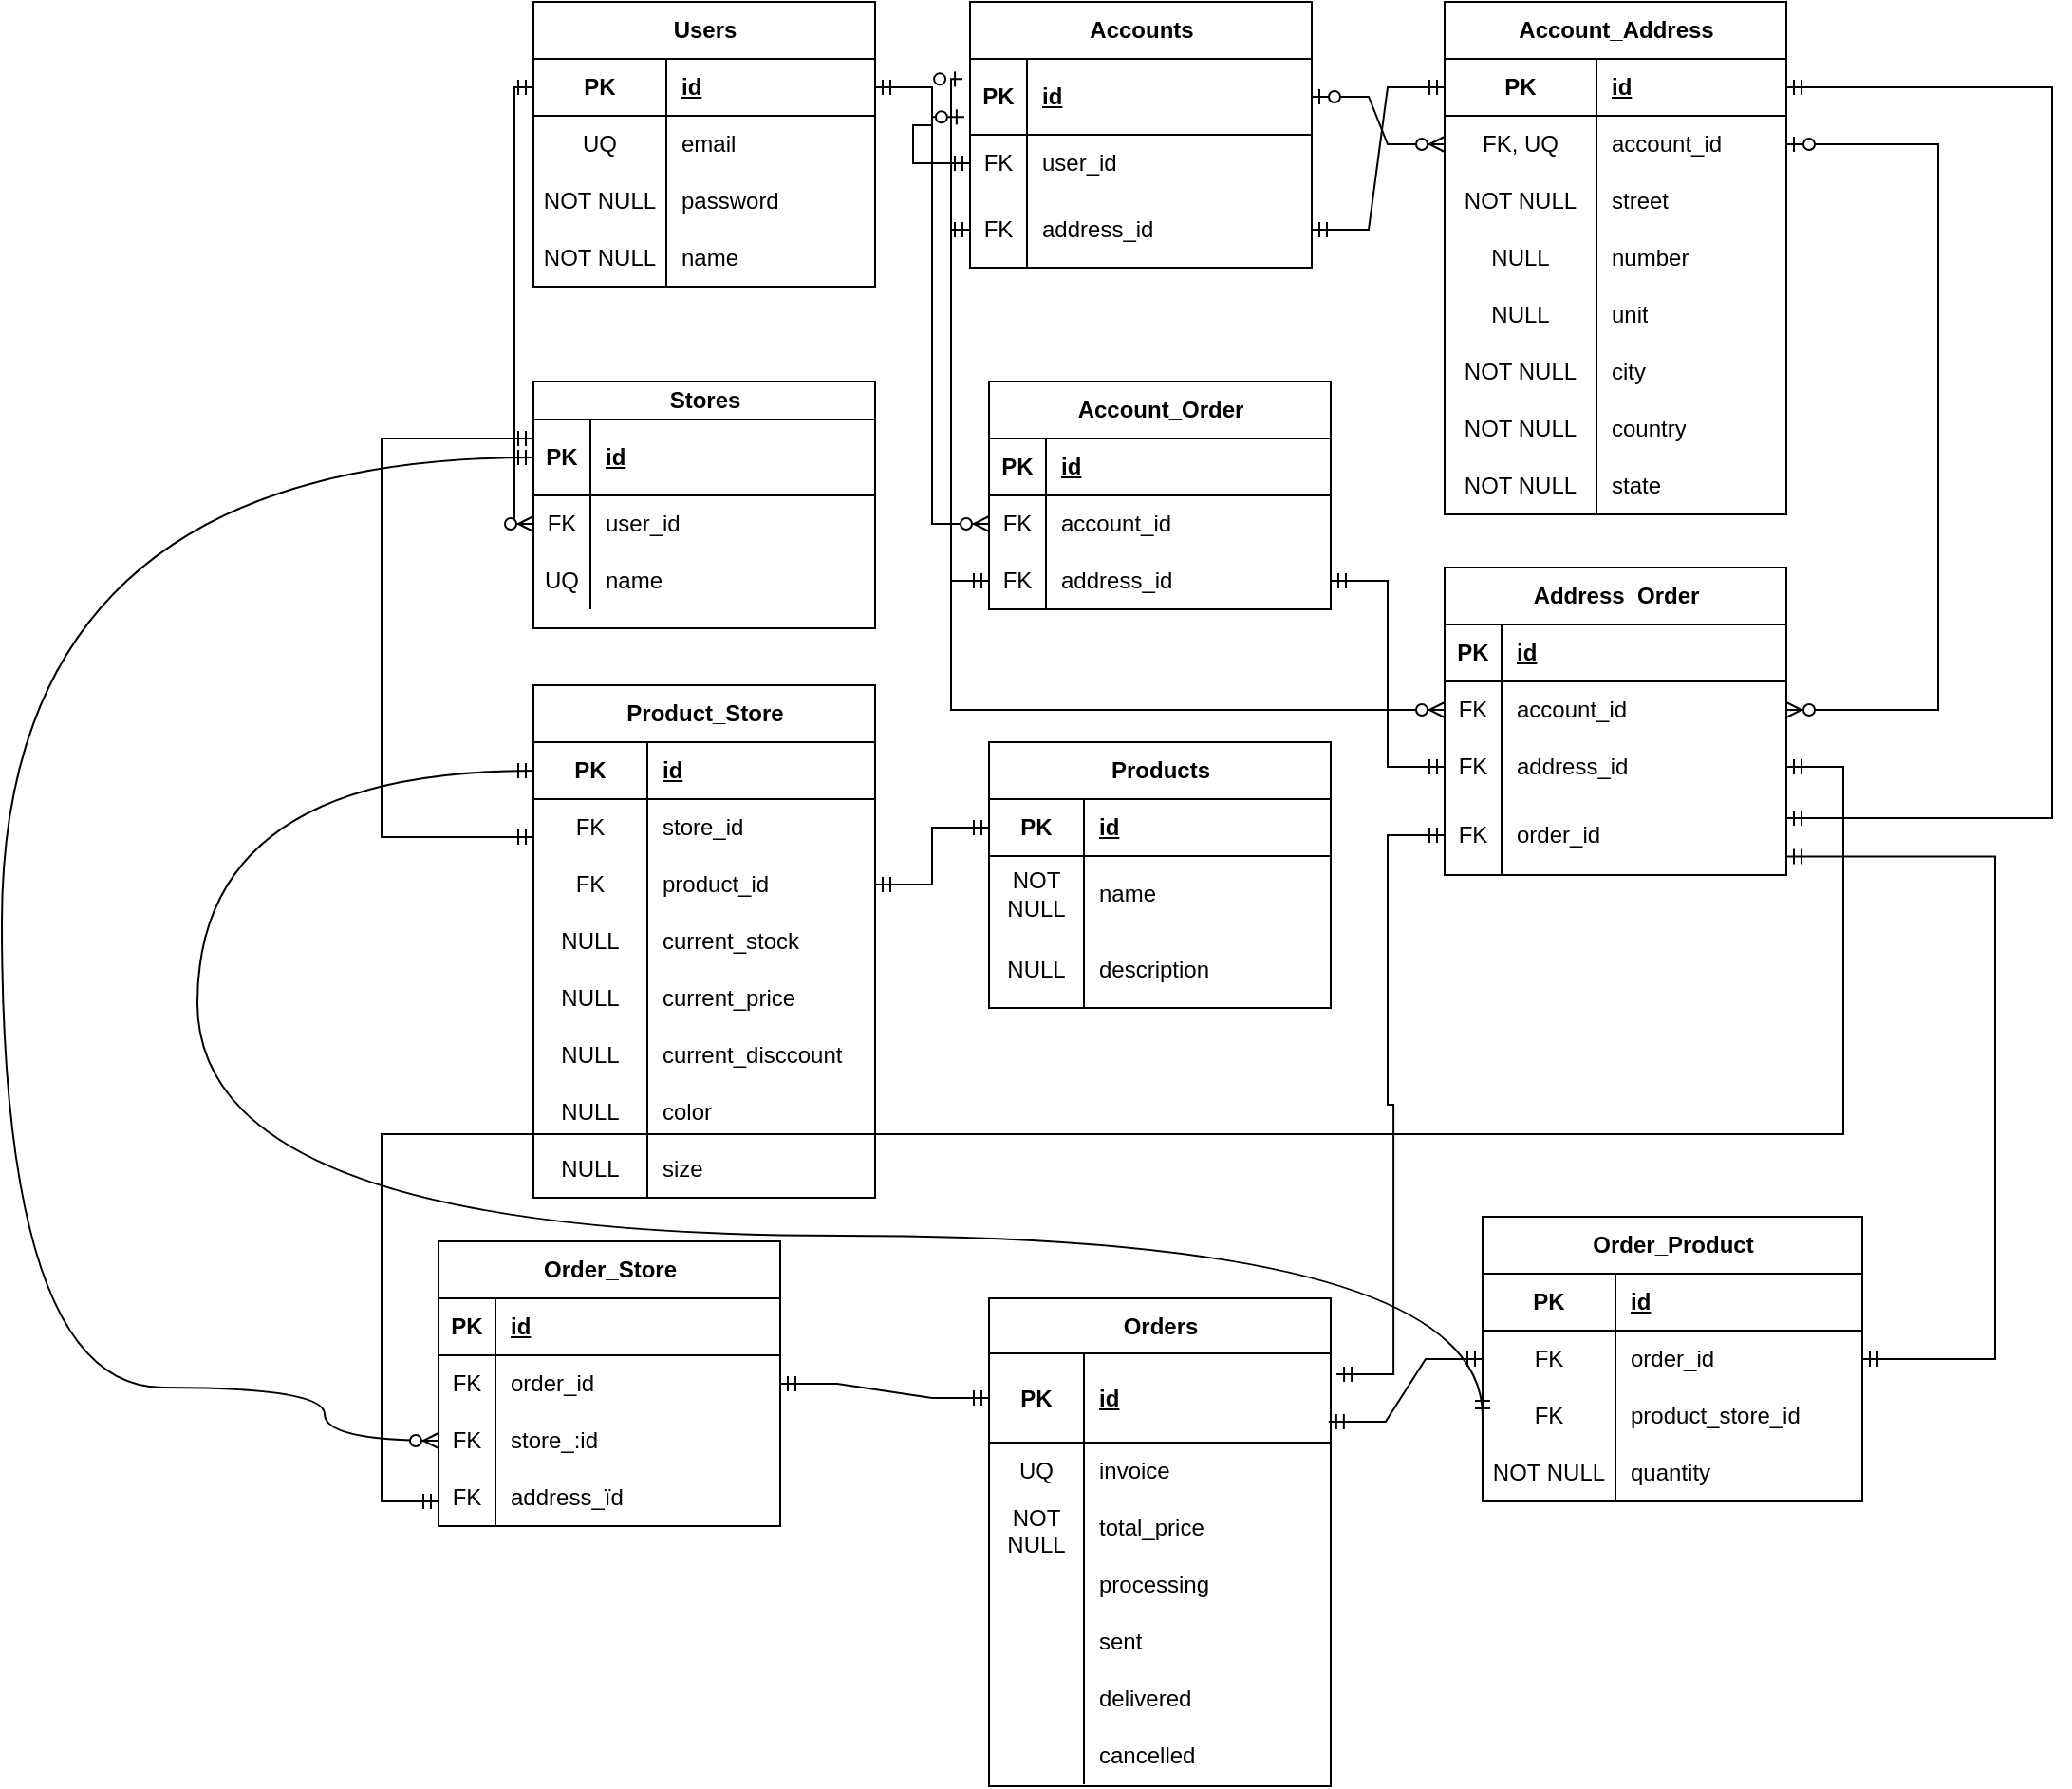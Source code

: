 <mxfile version="24.4.13" type="github">
  <diagram name="Página-1" id="8VWUl4dFOTIXPkvZhntY">
    <mxGraphModel dx="2261" dy="772" grid="1" gridSize="10" guides="1" tooltips="1" connect="1" arrows="1" fold="1" page="1" pageScale="1" pageWidth="827" pageHeight="1169" math="0" shadow="0">
      <root>
        <mxCell id="0" />
        <mxCell id="1" parent="0" />
        <mxCell id="g5aq9RHpdpfS7D1L8gz4-21" value="" style="edgeStyle=orthogonalEdgeStyle;fontSize=12;html=1;endArrow=ERzeroToMany;startArrow=ERmandOne;rounded=0;entryX=0;entryY=0.5;entryDx=0;entryDy=0;exitX=0;exitY=0.5;exitDx=0;exitDy=0;" edge="1" parent="1" source="PxpAiFB8VUPh5uT51vDD-2" target="PxpAiFB8VUPh5uT51vDD-58">
          <mxGeometry width="100" height="100" relative="1" as="geometry">
            <mxPoint x="0.5" y="55" as="sourcePoint" />
            <mxPoint x="-39.5" y="295" as="targetPoint" />
          </mxGeometry>
        </mxCell>
        <mxCell id="PxpAiFB8VUPh5uT51vDD-1" value="Users" style="shape=table;startSize=30;container=1;collapsible=1;childLayout=tableLayout;fixedRows=1;rowLines=0;fontStyle=1;align=center;resizeLast=1;html=1;" parent="1" vertex="1">
          <mxGeometry x="100" y="40" width="180" height="150" as="geometry" />
        </mxCell>
        <mxCell id="PxpAiFB8VUPh5uT51vDD-2" value="" style="shape=tableRow;horizontal=0;startSize=0;swimlaneHead=0;swimlaneBody=0;fillColor=none;collapsible=0;dropTarget=0;points=[[0,0.5],[1,0.5]];portConstraint=eastwest;top=0;left=0;right=0;bottom=1;" parent="PxpAiFB8VUPh5uT51vDD-1" vertex="1">
          <mxGeometry y="30" width="180" height="30" as="geometry" />
        </mxCell>
        <mxCell id="PxpAiFB8VUPh5uT51vDD-3" value="PK" style="shape=partialRectangle;connectable=0;fillColor=none;top=0;left=0;bottom=0;right=0;fontStyle=1;overflow=hidden;whiteSpace=wrap;html=1;" parent="PxpAiFB8VUPh5uT51vDD-2" vertex="1">
          <mxGeometry width="70" height="30" as="geometry">
            <mxRectangle width="70" height="30" as="alternateBounds" />
          </mxGeometry>
        </mxCell>
        <mxCell id="PxpAiFB8VUPh5uT51vDD-4" value="id" style="shape=partialRectangle;connectable=0;fillColor=none;top=0;left=0;bottom=0;right=0;align=left;spacingLeft=6;fontStyle=5;overflow=hidden;whiteSpace=wrap;html=1;" parent="PxpAiFB8VUPh5uT51vDD-2" vertex="1">
          <mxGeometry x="70" width="110" height="30" as="geometry">
            <mxRectangle width="110" height="30" as="alternateBounds" />
          </mxGeometry>
        </mxCell>
        <mxCell id="PxpAiFB8VUPh5uT51vDD-5" value="" style="shape=tableRow;horizontal=0;startSize=0;swimlaneHead=0;swimlaneBody=0;fillColor=none;collapsible=0;dropTarget=0;points=[[0,0.5],[1,0.5]];portConstraint=eastwest;top=0;left=0;right=0;bottom=0;" parent="PxpAiFB8VUPh5uT51vDD-1" vertex="1">
          <mxGeometry y="60" width="180" height="30" as="geometry" />
        </mxCell>
        <mxCell id="PxpAiFB8VUPh5uT51vDD-6" value="UQ" style="shape=partialRectangle;connectable=0;fillColor=none;top=0;left=0;bottom=0;right=0;editable=1;overflow=hidden;whiteSpace=wrap;html=1;" parent="PxpAiFB8VUPh5uT51vDD-5" vertex="1">
          <mxGeometry width="70" height="30" as="geometry">
            <mxRectangle width="70" height="30" as="alternateBounds" />
          </mxGeometry>
        </mxCell>
        <mxCell id="PxpAiFB8VUPh5uT51vDD-7" value="email" style="shape=partialRectangle;connectable=0;fillColor=none;top=0;left=0;bottom=0;right=0;align=left;spacingLeft=6;overflow=hidden;whiteSpace=wrap;html=1;" parent="PxpAiFB8VUPh5uT51vDD-5" vertex="1">
          <mxGeometry x="70" width="110" height="30" as="geometry">
            <mxRectangle width="110" height="30" as="alternateBounds" />
          </mxGeometry>
        </mxCell>
        <mxCell id="PxpAiFB8VUPh5uT51vDD-8" value="" style="shape=tableRow;horizontal=0;startSize=0;swimlaneHead=0;swimlaneBody=0;fillColor=none;collapsible=0;dropTarget=0;points=[[0,0.5],[1,0.5]];portConstraint=eastwest;top=0;left=0;right=0;bottom=0;" parent="PxpAiFB8VUPh5uT51vDD-1" vertex="1">
          <mxGeometry y="90" width="180" height="30" as="geometry" />
        </mxCell>
        <mxCell id="PxpAiFB8VUPh5uT51vDD-9" value="NOT NULL" style="shape=partialRectangle;connectable=0;fillColor=none;top=0;left=0;bottom=0;right=0;editable=1;overflow=hidden;whiteSpace=wrap;html=1;" parent="PxpAiFB8VUPh5uT51vDD-8" vertex="1">
          <mxGeometry width="70" height="30" as="geometry">
            <mxRectangle width="70" height="30" as="alternateBounds" />
          </mxGeometry>
        </mxCell>
        <mxCell id="PxpAiFB8VUPh5uT51vDD-10" value="password" style="shape=partialRectangle;connectable=0;fillColor=none;top=0;left=0;bottom=0;right=0;align=left;spacingLeft=6;overflow=hidden;whiteSpace=wrap;html=1;" parent="PxpAiFB8VUPh5uT51vDD-8" vertex="1">
          <mxGeometry x="70" width="110" height="30" as="geometry">
            <mxRectangle width="110" height="30" as="alternateBounds" />
          </mxGeometry>
        </mxCell>
        <mxCell id="PxpAiFB8VUPh5uT51vDD-11" value="" style="shape=tableRow;horizontal=0;startSize=0;swimlaneHead=0;swimlaneBody=0;fillColor=none;collapsible=0;dropTarget=0;points=[[0,0.5],[1,0.5]];portConstraint=eastwest;top=0;left=0;right=0;bottom=0;" parent="PxpAiFB8VUPh5uT51vDD-1" vertex="1">
          <mxGeometry y="120" width="180" height="30" as="geometry" />
        </mxCell>
        <mxCell id="PxpAiFB8VUPh5uT51vDD-12" value="NOT NULL" style="shape=partialRectangle;connectable=0;fillColor=none;top=0;left=0;bottom=0;right=0;editable=1;overflow=hidden;whiteSpace=wrap;html=1;" parent="PxpAiFB8VUPh5uT51vDD-11" vertex="1">
          <mxGeometry width="70" height="30" as="geometry">
            <mxRectangle width="70" height="30" as="alternateBounds" />
          </mxGeometry>
        </mxCell>
        <mxCell id="PxpAiFB8VUPh5uT51vDD-13" value="name" style="shape=partialRectangle;connectable=0;fillColor=none;top=0;left=0;bottom=0;right=0;align=left;spacingLeft=6;overflow=hidden;whiteSpace=wrap;html=1;" parent="PxpAiFB8VUPh5uT51vDD-11" vertex="1">
          <mxGeometry x="70" width="110" height="30" as="geometry">
            <mxRectangle width="110" height="30" as="alternateBounds" />
          </mxGeometry>
        </mxCell>
        <mxCell id="PxpAiFB8VUPh5uT51vDD-14" value="Accounts" style="shape=table;startSize=30;container=1;collapsible=1;childLayout=tableLayout;fixedRows=1;rowLines=0;fontStyle=1;align=center;resizeLast=1;html=1;" parent="1" vertex="1">
          <mxGeometry x="330" y="40" width="180" height="140" as="geometry" />
        </mxCell>
        <mxCell id="PxpAiFB8VUPh5uT51vDD-15" value="" style="shape=tableRow;horizontal=0;startSize=0;swimlaneHead=0;swimlaneBody=0;fillColor=none;collapsible=0;dropTarget=0;points=[[0,0.5],[1,0.5]];portConstraint=eastwest;top=0;left=0;right=0;bottom=1;" parent="PxpAiFB8VUPh5uT51vDD-14" vertex="1">
          <mxGeometry y="30" width="180" height="40" as="geometry" />
        </mxCell>
        <mxCell id="PxpAiFB8VUPh5uT51vDD-16" value="PK" style="shape=partialRectangle;connectable=0;fillColor=none;top=0;left=0;bottom=0;right=0;fontStyle=1;overflow=hidden;whiteSpace=wrap;html=1;" parent="PxpAiFB8VUPh5uT51vDD-15" vertex="1">
          <mxGeometry width="30" height="40" as="geometry">
            <mxRectangle width="30" height="40" as="alternateBounds" />
          </mxGeometry>
        </mxCell>
        <mxCell id="PxpAiFB8VUPh5uT51vDD-17" value="id" style="shape=partialRectangle;connectable=0;fillColor=none;top=0;left=0;bottom=0;right=0;align=left;spacingLeft=6;fontStyle=5;overflow=hidden;whiteSpace=wrap;html=1;" parent="PxpAiFB8VUPh5uT51vDD-15" vertex="1">
          <mxGeometry x="30" width="150" height="40" as="geometry">
            <mxRectangle width="150" height="40" as="alternateBounds" />
          </mxGeometry>
        </mxCell>
        <mxCell id="PxpAiFB8VUPh5uT51vDD-18" value="" style="shape=tableRow;horizontal=0;startSize=0;swimlaneHead=0;swimlaneBody=0;fillColor=none;collapsible=0;dropTarget=0;points=[[0,0.5],[1,0.5]];portConstraint=eastwest;top=0;left=0;right=0;bottom=0;" parent="PxpAiFB8VUPh5uT51vDD-14" vertex="1">
          <mxGeometry y="70" width="180" height="30" as="geometry" />
        </mxCell>
        <mxCell id="PxpAiFB8VUPh5uT51vDD-19" value="FK" style="shape=partialRectangle;connectable=0;fillColor=none;top=0;left=0;bottom=0;right=0;editable=1;overflow=hidden;whiteSpace=wrap;html=1;" parent="PxpAiFB8VUPh5uT51vDD-18" vertex="1">
          <mxGeometry width="30" height="30" as="geometry">
            <mxRectangle width="30" height="30" as="alternateBounds" />
          </mxGeometry>
        </mxCell>
        <mxCell id="PxpAiFB8VUPh5uT51vDD-20" value="user_id" style="shape=partialRectangle;connectable=0;fillColor=none;top=0;left=0;bottom=0;right=0;align=left;spacingLeft=6;overflow=hidden;whiteSpace=wrap;html=1;" parent="PxpAiFB8VUPh5uT51vDD-18" vertex="1">
          <mxGeometry x="30" width="150" height="30" as="geometry">
            <mxRectangle width="150" height="30" as="alternateBounds" />
          </mxGeometry>
        </mxCell>
        <mxCell id="PxpAiFB8VUPh5uT51vDD-67" style="shape=tableRow;horizontal=0;startSize=0;swimlaneHead=0;swimlaneBody=0;fillColor=none;collapsible=0;dropTarget=0;points=[[0,0.5],[1,0.5]];portConstraint=eastwest;top=0;left=0;right=0;bottom=0;" parent="PxpAiFB8VUPh5uT51vDD-14" vertex="1">
          <mxGeometry y="100" width="180" height="40" as="geometry" />
        </mxCell>
        <mxCell id="PxpAiFB8VUPh5uT51vDD-68" value="FK" style="shape=partialRectangle;connectable=0;fillColor=none;top=0;left=0;bottom=0;right=0;editable=1;overflow=hidden;whiteSpace=wrap;html=1;" parent="PxpAiFB8VUPh5uT51vDD-67" vertex="1">
          <mxGeometry width="30" height="40" as="geometry">
            <mxRectangle width="30" height="40" as="alternateBounds" />
          </mxGeometry>
        </mxCell>
        <mxCell id="PxpAiFB8VUPh5uT51vDD-69" value="address_id" style="shape=partialRectangle;connectable=0;fillColor=none;top=0;left=0;bottom=0;right=0;align=left;spacingLeft=6;overflow=hidden;whiteSpace=wrap;html=1;" parent="PxpAiFB8VUPh5uT51vDD-67" vertex="1">
          <mxGeometry x="30" width="150" height="40" as="geometry">
            <mxRectangle width="150" height="40" as="alternateBounds" />
          </mxGeometry>
        </mxCell>
        <mxCell id="PxpAiFB8VUPh5uT51vDD-27" value="Account_Address" style="shape=table;startSize=30;container=1;collapsible=1;childLayout=tableLayout;fixedRows=1;rowLines=0;fontStyle=1;align=center;resizeLast=1;html=1;" parent="1" vertex="1">
          <mxGeometry x="580" y="40" width="180" height="270" as="geometry" />
        </mxCell>
        <mxCell id="PxpAiFB8VUPh5uT51vDD-28" value="" style="shape=tableRow;horizontal=0;startSize=0;swimlaneHead=0;swimlaneBody=0;fillColor=none;collapsible=0;dropTarget=0;points=[[0,0.5],[1,0.5]];portConstraint=eastwest;top=0;left=0;right=0;bottom=1;" parent="PxpAiFB8VUPh5uT51vDD-27" vertex="1">
          <mxGeometry y="30" width="180" height="30" as="geometry" />
        </mxCell>
        <mxCell id="PxpAiFB8VUPh5uT51vDD-29" value="PK" style="shape=partialRectangle;connectable=0;fillColor=none;top=0;left=0;bottom=0;right=0;fontStyle=1;overflow=hidden;whiteSpace=wrap;html=1;" parent="PxpAiFB8VUPh5uT51vDD-28" vertex="1">
          <mxGeometry width="80" height="30" as="geometry">
            <mxRectangle width="80" height="30" as="alternateBounds" />
          </mxGeometry>
        </mxCell>
        <mxCell id="PxpAiFB8VUPh5uT51vDD-30" value="id" style="shape=partialRectangle;connectable=0;fillColor=none;top=0;left=0;bottom=0;right=0;align=left;spacingLeft=6;fontStyle=5;overflow=hidden;whiteSpace=wrap;html=1;" parent="PxpAiFB8VUPh5uT51vDD-28" vertex="1">
          <mxGeometry x="80" width="100" height="30" as="geometry">
            <mxRectangle width="100" height="30" as="alternateBounds" />
          </mxGeometry>
        </mxCell>
        <mxCell id="PxpAiFB8VUPh5uT51vDD-31" value="" style="shape=tableRow;horizontal=0;startSize=0;swimlaneHead=0;swimlaneBody=0;fillColor=none;collapsible=0;dropTarget=0;points=[[0,0.5],[1,0.5]];portConstraint=eastwest;top=0;left=0;right=0;bottom=0;" parent="PxpAiFB8VUPh5uT51vDD-27" vertex="1">
          <mxGeometry y="60" width="180" height="30" as="geometry" />
        </mxCell>
        <mxCell id="PxpAiFB8VUPh5uT51vDD-32" value="FK, UQ" style="shape=partialRectangle;connectable=0;fillColor=none;top=0;left=0;bottom=0;right=0;editable=1;overflow=hidden;whiteSpace=wrap;html=1;" parent="PxpAiFB8VUPh5uT51vDD-31" vertex="1">
          <mxGeometry width="80" height="30" as="geometry">
            <mxRectangle width="80" height="30" as="alternateBounds" />
          </mxGeometry>
        </mxCell>
        <mxCell id="PxpAiFB8VUPh5uT51vDD-33" value="account_id" style="shape=partialRectangle;connectable=0;fillColor=none;top=0;left=0;bottom=0;right=0;align=left;spacingLeft=6;overflow=hidden;whiteSpace=wrap;html=1;" parent="PxpAiFB8VUPh5uT51vDD-31" vertex="1">
          <mxGeometry x="80" width="100" height="30" as="geometry">
            <mxRectangle width="100" height="30" as="alternateBounds" />
          </mxGeometry>
        </mxCell>
        <mxCell id="PxpAiFB8VUPh5uT51vDD-34" value="" style="shape=tableRow;horizontal=0;startSize=0;swimlaneHead=0;swimlaneBody=0;fillColor=none;collapsible=0;dropTarget=0;points=[[0,0.5],[1,0.5]];portConstraint=eastwest;top=0;left=0;right=0;bottom=0;" parent="PxpAiFB8VUPh5uT51vDD-27" vertex="1">
          <mxGeometry y="90" width="180" height="30" as="geometry" />
        </mxCell>
        <mxCell id="PxpAiFB8VUPh5uT51vDD-35" value="NOT NULL" style="shape=partialRectangle;connectable=0;fillColor=none;top=0;left=0;bottom=0;right=0;editable=1;overflow=hidden;whiteSpace=wrap;html=1;" parent="PxpAiFB8VUPh5uT51vDD-34" vertex="1">
          <mxGeometry width="80" height="30" as="geometry">
            <mxRectangle width="80" height="30" as="alternateBounds" />
          </mxGeometry>
        </mxCell>
        <mxCell id="PxpAiFB8VUPh5uT51vDD-36" value="street" style="shape=partialRectangle;connectable=0;fillColor=none;top=0;left=0;bottom=0;right=0;align=left;spacingLeft=6;overflow=hidden;whiteSpace=wrap;html=1;" parent="PxpAiFB8VUPh5uT51vDD-34" vertex="1">
          <mxGeometry x="80" width="100" height="30" as="geometry">
            <mxRectangle width="100" height="30" as="alternateBounds" />
          </mxGeometry>
        </mxCell>
        <mxCell id="PxpAiFB8VUPh5uT51vDD-37" value="" style="shape=tableRow;horizontal=0;startSize=0;swimlaneHead=0;swimlaneBody=0;fillColor=none;collapsible=0;dropTarget=0;points=[[0,0.5],[1,0.5]];portConstraint=eastwest;top=0;left=0;right=0;bottom=0;" parent="PxpAiFB8VUPh5uT51vDD-27" vertex="1">
          <mxGeometry y="120" width="180" height="30" as="geometry" />
        </mxCell>
        <mxCell id="PxpAiFB8VUPh5uT51vDD-38" value="NULL" style="shape=partialRectangle;connectable=0;fillColor=none;top=0;left=0;bottom=0;right=0;editable=1;overflow=hidden;whiteSpace=wrap;html=1;" parent="PxpAiFB8VUPh5uT51vDD-37" vertex="1">
          <mxGeometry width="80" height="30" as="geometry">
            <mxRectangle width="80" height="30" as="alternateBounds" />
          </mxGeometry>
        </mxCell>
        <mxCell id="PxpAiFB8VUPh5uT51vDD-39" value="number" style="shape=partialRectangle;connectable=0;fillColor=none;top=0;left=0;bottom=0;right=0;align=left;spacingLeft=6;overflow=hidden;whiteSpace=wrap;html=1;" parent="PxpAiFB8VUPh5uT51vDD-37" vertex="1">
          <mxGeometry x="80" width="100" height="30" as="geometry">
            <mxRectangle width="100" height="30" as="alternateBounds" />
          </mxGeometry>
        </mxCell>
        <mxCell id="PxpAiFB8VUPh5uT51vDD-42" style="shape=tableRow;horizontal=0;startSize=0;swimlaneHead=0;swimlaneBody=0;fillColor=none;collapsible=0;dropTarget=0;points=[[0,0.5],[1,0.5]];portConstraint=eastwest;top=0;left=0;right=0;bottom=0;" parent="PxpAiFB8VUPh5uT51vDD-27" vertex="1">
          <mxGeometry y="150" width="180" height="30" as="geometry" />
        </mxCell>
        <mxCell id="PxpAiFB8VUPh5uT51vDD-43" value="NULL" style="shape=partialRectangle;connectable=0;fillColor=none;top=0;left=0;bottom=0;right=0;editable=1;overflow=hidden;whiteSpace=wrap;html=1;" parent="PxpAiFB8VUPh5uT51vDD-42" vertex="1">
          <mxGeometry width="80" height="30" as="geometry">
            <mxRectangle width="80" height="30" as="alternateBounds" />
          </mxGeometry>
        </mxCell>
        <mxCell id="PxpAiFB8VUPh5uT51vDD-44" value="unit" style="shape=partialRectangle;connectable=0;fillColor=none;top=0;left=0;bottom=0;right=0;align=left;spacingLeft=6;overflow=hidden;whiteSpace=wrap;html=1;" parent="PxpAiFB8VUPh5uT51vDD-42" vertex="1">
          <mxGeometry x="80" width="100" height="30" as="geometry">
            <mxRectangle width="100" height="30" as="alternateBounds" />
          </mxGeometry>
        </mxCell>
        <mxCell id="PxpAiFB8VUPh5uT51vDD-45" style="shape=tableRow;horizontal=0;startSize=0;swimlaneHead=0;swimlaneBody=0;fillColor=none;collapsible=0;dropTarget=0;points=[[0,0.5],[1,0.5]];portConstraint=eastwest;top=0;left=0;right=0;bottom=0;" parent="PxpAiFB8VUPh5uT51vDD-27" vertex="1">
          <mxGeometry y="180" width="180" height="30" as="geometry" />
        </mxCell>
        <mxCell id="PxpAiFB8VUPh5uT51vDD-46" value="NOT NULL" style="shape=partialRectangle;connectable=0;fillColor=none;top=0;left=0;bottom=0;right=0;editable=1;overflow=hidden;whiteSpace=wrap;html=1;" parent="PxpAiFB8VUPh5uT51vDD-45" vertex="1">
          <mxGeometry width="80" height="30" as="geometry">
            <mxRectangle width="80" height="30" as="alternateBounds" />
          </mxGeometry>
        </mxCell>
        <mxCell id="PxpAiFB8VUPh5uT51vDD-47" value="city" style="shape=partialRectangle;connectable=0;fillColor=none;top=0;left=0;bottom=0;right=0;align=left;spacingLeft=6;overflow=hidden;whiteSpace=wrap;html=1;" parent="PxpAiFB8VUPh5uT51vDD-45" vertex="1">
          <mxGeometry x="80" width="100" height="30" as="geometry">
            <mxRectangle width="100" height="30" as="alternateBounds" />
          </mxGeometry>
        </mxCell>
        <mxCell id="PxpAiFB8VUPh5uT51vDD-48" style="shape=tableRow;horizontal=0;startSize=0;swimlaneHead=0;swimlaneBody=0;fillColor=none;collapsible=0;dropTarget=0;points=[[0,0.5],[1,0.5]];portConstraint=eastwest;top=0;left=0;right=0;bottom=0;" parent="PxpAiFB8VUPh5uT51vDD-27" vertex="1">
          <mxGeometry y="210" width="180" height="30" as="geometry" />
        </mxCell>
        <mxCell id="PxpAiFB8VUPh5uT51vDD-49" value="NOT NULL" style="shape=partialRectangle;connectable=0;fillColor=none;top=0;left=0;bottom=0;right=0;editable=1;overflow=hidden;whiteSpace=wrap;html=1;" parent="PxpAiFB8VUPh5uT51vDD-48" vertex="1">
          <mxGeometry width="80" height="30" as="geometry">
            <mxRectangle width="80" height="30" as="alternateBounds" />
          </mxGeometry>
        </mxCell>
        <mxCell id="PxpAiFB8VUPh5uT51vDD-50" value="country" style="shape=partialRectangle;connectable=0;fillColor=none;top=0;left=0;bottom=0;right=0;align=left;spacingLeft=6;overflow=hidden;whiteSpace=wrap;html=1;" parent="PxpAiFB8VUPh5uT51vDD-48" vertex="1">
          <mxGeometry x="80" width="100" height="30" as="geometry">
            <mxRectangle width="100" height="30" as="alternateBounds" />
          </mxGeometry>
        </mxCell>
        <mxCell id="PxpAiFB8VUPh5uT51vDD-51" style="shape=tableRow;horizontal=0;startSize=0;swimlaneHead=0;swimlaneBody=0;fillColor=none;collapsible=0;dropTarget=0;points=[[0,0.5],[1,0.5]];portConstraint=eastwest;top=0;left=0;right=0;bottom=0;" parent="PxpAiFB8VUPh5uT51vDD-27" vertex="1">
          <mxGeometry y="240" width="180" height="30" as="geometry" />
        </mxCell>
        <mxCell id="PxpAiFB8VUPh5uT51vDD-52" value="NOT NULL" style="shape=partialRectangle;connectable=0;fillColor=none;top=0;left=0;bottom=0;right=0;editable=1;overflow=hidden;whiteSpace=wrap;html=1;" parent="PxpAiFB8VUPh5uT51vDD-51" vertex="1">
          <mxGeometry width="80" height="30" as="geometry">
            <mxRectangle width="80" height="30" as="alternateBounds" />
          </mxGeometry>
        </mxCell>
        <mxCell id="PxpAiFB8VUPh5uT51vDD-53" value="state" style="shape=partialRectangle;connectable=0;fillColor=none;top=0;left=0;bottom=0;right=0;align=left;spacingLeft=6;overflow=hidden;whiteSpace=wrap;html=1;" parent="PxpAiFB8VUPh5uT51vDD-51" vertex="1">
          <mxGeometry x="80" width="100" height="30" as="geometry">
            <mxRectangle width="100" height="30" as="alternateBounds" />
          </mxGeometry>
        </mxCell>
        <mxCell id="PxpAiFB8VUPh5uT51vDD-54" value="Stores" style="shape=table;startSize=20;container=1;collapsible=1;childLayout=tableLayout;fixedRows=1;rowLines=0;fontStyle=1;align=center;resizeLast=1;html=1;" parent="1" vertex="1">
          <mxGeometry x="100" y="240" width="180" height="130" as="geometry" />
        </mxCell>
        <mxCell id="PxpAiFB8VUPh5uT51vDD-55" value="" style="shape=tableRow;horizontal=0;startSize=0;swimlaneHead=0;swimlaneBody=0;fillColor=none;collapsible=0;dropTarget=0;points=[[0,0.5],[1,0.5]];portConstraint=eastwest;top=0;left=0;right=0;bottom=1;" parent="PxpAiFB8VUPh5uT51vDD-54" vertex="1">
          <mxGeometry y="20" width="180" height="40" as="geometry" />
        </mxCell>
        <mxCell id="PxpAiFB8VUPh5uT51vDD-56" value="PK" style="shape=partialRectangle;connectable=0;fillColor=none;top=0;left=0;bottom=0;right=0;fontStyle=1;overflow=hidden;whiteSpace=wrap;html=1;" parent="PxpAiFB8VUPh5uT51vDD-55" vertex="1">
          <mxGeometry width="30" height="40" as="geometry">
            <mxRectangle width="30" height="40" as="alternateBounds" />
          </mxGeometry>
        </mxCell>
        <mxCell id="PxpAiFB8VUPh5uT51vDD-57" value="id" style="shape=partialRectangle;connectable=0;fillColor=none;top=0;left=0;bottom=0;right=0;align=left;spacingLeft=6;fontStyle=5;overflow=hidden;whiteSpace=wrap;html=1;" parent="PxpAiFB8VUPh5uT51vDD-55" vertex="1">
          <mxGeometry x="30" width="150" height="40" as="geometry">
            <mxRectangle width="150" height="40" as="alternateBounds" />
          </mxGeometry>
        </mxCell>
        <mxCell id="PxpAiFB8VUPh5uT51vDD-58" value="" style="shape=tableRow;horizontal=0;startSize=0;swimlaneHead=0;swimlaneBody=0;fillColor=none;collapsible=0;dropTarget=0;points=[[0,0.5],[1,0.5]];portConstraint=eastwest;top=0;left=0;right=0;bottom=0;" parent="PxpAiFB8VUPh5uT51vDD-54" vertex="1">
          <mxGeometry y="60" width="180" height="30" as="geometry" />
        </mxCell>
        <mxCell id="PxpAiFB8VUPh5uT51vDD-59" value="FK" style="shape=partialRectangle;connectable=0;fillColor=none;top=0;left=0;bottom=0;right=0;editable=1;overflow=hidden;whiteSpace=wrap;html=1;" parent="PxpAiFB8VUPh5uT51vDD-58" vertex="1">
          <mxGeometry width="30" height="30" as="geometry">
            <mxRectangle width="30" height="30" as="alternateBounds" />
          </mxGeometry>
        </mxCell>
        <mxCell id="PxpAiFB8VUPh5uT51vDD-60" value="user_id" style="shape=partialRectangle;connectable=0;fillColor=none;top=0;left=0;bottom=0;right=0;align=left;spacingLeft=6;overflow=hidden;whiteSpace=wrap;html=1;" parent="PxpAiFB8VUPh5uT51vDD-58" vertex="1">
          <mxGeometry x="30" width="150" height="30" as="geometry">
            <mxRectangle width="150" height="30" as="alternateBounds" />
          </mxGeometry>
        </mxCell>
        <mxCell id="g5aq9RHpdpfS7D1L8gz4-27" value="" style="shape=tableRow;horizontal=0;startSize=0;swimlaneHead=0;swimlaneBody=0;fillColor=none;collapsible=0;dropTarget=0;points=[[0,0.5],[1,0.5]];portConstraint=eastwest;top=0;left=0;right=0;bottom=0;" vertex="1" parent="PxpAiFB8VUPh5uT51vDD-54">
          <mxGeometry y="90" width="180" height="30" as="geometry" />
        </mxCell>
        <mxCell id="g5aq9RHpdpfS7D1L8gz4-28" value="UQ" style="shape=partialRectangle;connectable=0;fillColor=none;top=0;left=0;bottom=0;right=0;editable=1;overflow=hidden;whiteSpace=wrap;html=1;" vertex="1" parent="g5aq9RHpdpfS7D1L8gz4-27">
          <mxGeometry width="30" height="30" as="geometry">
            <mxRectangle width="30" height="30" as="alternateBounds" />
          </mxGeometry>
        </mxCell>
        <mxCell id="g5aq9RHpdpfS7D1L8gz4-29" value="name" style="shape=partialRectangle;connectable=0;fillColor=none;top=0;left=0;bottom=0;right=0;align=left;spacingLeft=6;overflow=hidden;whiteSpace=wrap;html=1;" vertex="1" parent="g5aq9RHpdpfS7D1L8gz4-27">
          <mxGeometry x="30" width="150" height="30" as="geometry">
            <mxRectangle width="150" height="30" as="alternateBounds" />
          </mxGeometry>
        </mxCell>
        <mxCell id="PxpAiFB8VUPh5uT51vDD-75" value="Product_Store" style="shape=table;startSize=30;container=1;collapsible=1;childLayout=tableLayout;fixedRows=1;rowLines=0;fontStyle=1;align=center;resizeLast=1;html=1;" parent="1" vertex="1">
          <mxGeometry x="100" y="400" width="180" height="270" as="geometry" />
        </mxCell>
        <mxCell id="PxpAiFB8VUPh5uT51vDD-76" value="" style="shape=tableRow;horizontal=0;startSize=0;swimlaneHead=0;swimlaneBody=0;fillColor=none;collapsible=0;dropTarget=0;points=[[0,0.5],[1,0.5]];portConstraint=eastwest;top=0;left=0;right=0;bottom=1;" parent="PxpAiFB8VUPh5uT51vDD-75" vertex="1">
          <mxGeometry y="30" width="180" height="30" as="geometry" />
        </mxCell>
        <mxCell id="PxpAiFB8VUPh5uT51vDD-77" value="PK" style="shape=partialRectangle;connectable=0;fillColor=none;top=0;left=0;bottom=0;right=0;fontStyle=1;overflow=hidden;whiteSpace=wrap;html=1;" parent="PxpAiFB8VUPh5uT51vDD-76" vertex="1">
          <mxGeometry width="60" height="30" as="geometry">
            <mxRectangle width="60" height="30" as="alternateBounds" />
          </mxGeometry>
        </mxCell>
        <mxCell id="PxpAiFB8VUPh5uT51vDD-78" value="id" style="shape=partialRectangle;connectable=0;fillColor=none;top=0;left=0;bottom=0;right=0;align=left;spacingLeft=6;fontStyle=5;overflow=hidden;whiteSpace=wrap;html=1;" parent="PxpAiFB8VUPh5uT51vDD-76" vertex="1">
          <mxGeometry x="60" width="120" height="30" as="geometry">
            <mxRectangle width="120" height="30" as="alternateBounds" />
          </mxGeometry>
        </mxCell>
        <mxCell id="PxpAiFB8VUPh5uT51vDD-79" value="" style="shape=tableRow;horizontal=0;startSize=0;swimlaneHead=0;swimlaneBody=0;fillColor=none;collapsible=0;dropTarget=0;points=[[0,0.5],[1,0.5]];portConstraint=eastwest;top=0;left=0;right=0;bottom=0;" parent="PxpAiFB8VUPh5uT51vDD-75" vertex="1">
          <mxGeometry y="60" width="180" height="30" as="geometry" />
        </mxCell>
        <mxCell id="PxpAiFB8VUPh5uT51vDD-80" value="FK" style="shape=partialRectangle;connectable=0;fillColor=none;top=0;left=0;bottom=0;right=0;editable=1;overflow=hidden;whiteSpace=wrap;html=1;" parent="PxpAiFB8VUPh5uT51vDD-79" vertex="1">
          <mxGeometry width="60" height="30" as="geometry">
            <mxRectangle width="60" height="30" as="alternateBounds" />
          </mxGeometry>
        </mxCell>
        <mxCell id="PxpAiFB8VUPh5uT51vDD-81" value="store_id" style="shape=partialRectangle;connectable=0;fillColor=none;top=0;left=0;bottom=0;right=0;align=left;spacingLeft=6;overflow=hidden;whiteSpace=wrap;html=1;" parent="PxpAiFB8VUPh5uT51vDD-79" vertex="1">
          <mxGeometry x="60" width="120" height="30" as="geometry">
            <mxRectangle width="120" height="30" as="alternateBounds" />
          </mxGeometry>
        </mxCell>
        <mxCell id="PxpAiFB8VUPh5uT51vDD-82" value="" style="shape=tableRow;horizontal=0;startSize=0;swimlaneHead=0;swimlaneBody=0;fillColor=none;collapsible=0;dropTarget=0;points=[[0,0.5],[1,0.5]];portConstraint=eastwest;top=0;left=0;right=0;bottom=0;" parent="PxpAiFB8VUPh5uT51vDD-75" vertex="1">
          <mxGeometry y="90" width="180" height="30" as="geometry" />
        </mxCell>
        <mxCell id="PxpAiFB8VUPh5uT51vDD-83" value="FK" style="shape=partialRectangle;connectable=0;fillColor=none;top=0;left=0;bottom=0;right=0;editable=1;overflow=hidden;whiteSpace=wrap;html=1;" parent="PxpAiFB8VUPh5uT51vDD-82" vertex="1">
          <mxGeometry width="60" height="30" as="geometry">
            <mxRectangle width="60" height="30" as="alternateBounds" />
          </mxGeometry>
        </mxCell>
        <mxCell id="PxpAiFB8VUPh5uT51vDD-84" value="product_id" style="shape=partialRectangle;connectable=0;fillColor=none;top=0;left=0;bottom=0;right=0;align=left;spacingLeft=6;overflow=hidden;whiteSpace=wrap;html=1;" parent="PxpAiFB8VUPh5uT51vDD-82" vertex="1">
          <mxGeometry x="60" width="120" height="30" as="geometry">
            <mxRectangle width="120" height="30" as="alternateBounds" />
          </mxGeometry>
        </mxCell>
        <mxCell id="g5aq9RHpdpfS7D1L8gz4-4" style="shape=tableRow;horizontal=0;startSize=0;swimlaneHead=0;swimlaneBody=0;fillColor=none;collapsible=0;dropTarget=0;points=[[0,0.5],[1,0.5]];portConstraint=eastwest;top=0;left=0;right=0;bottom=0;" vertex="1" parent="PxpAiFB8VUPh5uT51vDD-75">
          <mxGeometry y="120" width="180" height="30" as="geometry" />
        </mxCell>
        <mxCell id="g5aq9RHpdpfS7D1L8gz4-5" value="NULL" style="shape=partialRectangle;connectable=0;fillColor=none;top=0;left=0;bottom=0;right=0;editable=1;overflow=hidden;whiteSpace=wrap;html=1;" vertex="1" parent="g5aq9RHpdpfS7D1L8gz4-4">
          <mxGeometry width="60" height="30" as="geometry">
            <mxRectangle width="60" height="30" as="alternateBounds" />
          </mxGeometry>
        </mxCell>
        <mxCell id="g5aq9RHpdpfS7D1L8gz4-6" value="current_stock" style="shape=partialRectangle;connectable=0;fillColor=none;top=0;left=0;bottom=0;right=0;align=left;spacingLeft=6;overflow=hidden;whiteSpace=wrap;html=1;" vertex="1" parent="g5aq9RHpdpfS7D1L8gz4-4">
          <mxGeometry x="60" width="120" height="30" as="geometry">
            <mxRectangle width="120" height="30" as="alternateBounds" />
          </mxGeometry>
        </mxCell>
        <mxCell id="g5aq9RHpdpfS7D1L8gz4-7" style="shape=tableRow;horizontal=0;startSize=0;swimlaneHead=0;swimlaneBody=0;fillColor=none;collapsible=0;dropTarget=0;points=[[0,0.5],[1,0.5]];portConstraint=eastwest;top=0;left=0;right=0;bottom=0;" vertex="1" parent="PxpAiFB8VUPh5uT51vDD-75">
          <mxGeometry y="150" width="180" height="30" as="geometry" />
        </mxCell>
        <mxCell id="g5aq9RHpdpfS7D1L8gz4-8" value="NULL" style="shape=partialRectangle;connectable=0;fillColor=none;top=0;left=0;bottom=0;right=0;editable=1;overflow=hidden;whiteSpace=wrap;html=1;" vertex="1" parent="g5aq9RHpdpfS7D1L8gz4-7">
          <mxGeometry width="60" height="30" as="geometry">
            <mxRectangle width="60" height="30" as="alternateBounds" />
          </mxGeometry>
        </mxCell>
        <mxCell id="g5aq9RHpdpfS7D1L8gz4-9" value="current_price" style="shape=partialRectangle;connectable=0;fillColor=none;top=0;left=0;bottom=0;right=0;align=left;spacingLeft=6;overflow=hidden;whiteSpace=wrap;html=1;" vertex="1" parent="g5aq9RHpdpfS7D1L8gz4-7">
          <mxGeometry x="60" width="120" height="30" as="geometry">
            <mxRectangle width="120" height="30" as="alternateBounds" />
          </mxGeometry>
        </mxCell>
        <mxCell id="g5aq9RHpdpfS7D1L8gz4-10" style="shape=tableRow;horizontal=0;startSize=0;swimlaneHead=0;swimlaneBody=0;fillColor=none;collapsible=0;dropTarget=0;points=[[0,0.5],[1,0.5]];portConstraint=eastwest;top=0;left=0;right=0;bottom=0;" vertex="1" parent="PxpAiFB8VUPh5uT51vDD-75">
          <mxGeometry y="180" width="180" height="30" as="geometry" />
        </mxCell>
        <mxCell id="g5aq9RHpdpfS7D1L8gz4-11" value="NULL" style="shape=partialRectangle;connectable=0;fillColor=none;top=0;left=0;bottom=0;right=0;editable=1;overflow=hidden;whiteSpace=wrap;html=1;" vertex="1" parent="g5aq9RHpdpfS7D1L8gz4-10">
          <mxGeometry width="60" height="30" as="geometry">
            <mxRectangle width="60" height="30" as="alternateBounds" />
          </mxGeometry>
        </mxCell>
        <mxCell id="g5aq9RHpdpfS7D1L8gz4-12" value="current_disccount" style="shape=partialRectangle;connectable=0;fillColor=none;top=0;left=0;bottom=0;right=0;align=left;spacingLeft=6;overflow=hidden;whiteSpace=wrap;html=1;" vertex="1" parent="g5aq9RHpdpfS7D1L8gz4-10">
          <mxGeometry x="60" width="120" height="30" as="geometry">
            <mxRectangle width="120" height="30" as="alternateBounds" />
          </mxGeometry>
        </mxCell>
        <mxCell id="PxpAiFB8VUPh5uT51vDD-85" value="" style="shape=tableRow;horizontal=0;startSize=0;swimlaneHead=0;swimlaneBody=0;fillColor=none;collapsible=0;dropTarget=0;points=[[0,0.5],[1,0.5]];portConstraint=eastwest;top=0;left=0;right=0;bottom=0;" parent="PxpAiFB8VUPh5uT51vDD-75" vertex="1">
          <mxGeometry y="210" width="180" height="30" as="geometry" />
        </mxCell>
        <mxCell id="PxpAiFB8VUPh5uT51vDD-86" value="NULL" style="shape=partialRectangle;connectable=0;fillColor=none;top=0;left=0;bottom=0;right=0;editable=1;overflow=hidden;whiteSpace=wrap;html=1;" parent="PxpAiFB8VUPh5uT51vDD-85" vertex="1">
          <mxGeometry width="60" height="30" as="geometry">
            <mxRectangle width="60" height="30" as="alternateBounds" />
          </mxGeometry>
        </mxCell>
        <mxCell id="PxpAiFB8VUPh5uT51vDD-87" value="color" style="shape=partialRectangle;connectable=0;fillColor=none;top=0;left=0;bottom=0;right=0;align=left;spacingLeft=6;overflow=hidden;whiteSpace=wrap;html=1;" parent="PxpAiFB8VUPh5uT51vDD-85" vertex="1">
          <mxGeometry x="60" width="120" height="30" as="geometry">
            <mxRectangle width="120" height="30" as="alternateBounds" />
          </mxGeometry>
        </mxCell>
        <mxCell id="g5aq9RHpdpfS7D1L8gz4-1" style="shape=tableRow;horizontal=0;startSize=0;swimlaneHead=0;swimlaneBody=0;fillColor=none;collapsible=0;dropTarget=0;points=[[0,0.5],[1,0.5]];portConstraint=eastwest;top=0;left=0;right=0;bottom=0;" vertex="1" parent="PxpAiFB8VUPh5uT51vDD-75">
          <mxGeometry y="240" width="180" height="30" as="geometry" />
        </mxCell>
        <mxCell id="g5aq9RHpdpfS7D1L8gz4-2" value="NULL" style="shape=partialRectangle;connectable=0;fillColor=none;top=0;left=0;bottom=0;right=0;editable=1;overflow=hidden;whiteSpace=wrap;html=1;" vertex="1" parent="g5aq9RHpdpfS7D1L8gz4-1">
          <mxGeometry width="60" height="30" as="geometry">
            <mxRectangle width="60" height="30" as="alternateBounds" />
          </mxGeometry>
        </mxCell>
        <mxCell id="g5aq9RHpdpfS7D1L8gz4-3" value="size" style="shape=partialRectangle;connectable=0;fillColor=none;top=0;left=0;bottom=0;right=0;align=left;spacingLeft=6;overflow=hidden;whiteSpace=wrap;html=1;" vertex="1" parent="g5aq9RHpdpfS7D1L8gz4-1">
          <mxGeometry x="60" width="120" height="30" as="geometry">
            <mxRectangle width="120" height="30" as="alternateBounds" />
          </mxGeometry>
        </mxCell>
        <mxCell id="PxpAiFB8VUPh5uT51vDD-92" value="Products" style="shape=table;startSize=30;container=1;collapsible=1;childLayout=tableLayout;fixedRows=1;rowLines=0;fontStyle=1;align=center;resizeLast=1;html=1;" parent="1" vertex="1">
          <mxGeometry x="340" y="430" width="180" height="140" as="geometry" />
        </mxCell>
        <mxCell id="PxpAiFB8VUPh5uT51vDD-93" value="" style="shape=tableRow;horizontal=0;startSize=0;swimlaneHead=0;swimlaneBody=0;fillColor=none;collapsible=0;dropTarget=0;points=[[0,0.5],[1,0.5]];portConstraint=eastwest;top=0;left=0;right=0;bottom=1;" parent="PxpAiFB8VUPh5uT51vDD-92" vertex="1">
          <mxGeometry y="30" width="180" height="30" as="geometry" />
        </mxCell>
        <mxCell id="PxpAiFB8VUPh5uT51vDD-94" value="PK" style="shape=partialRectangle;connectable=0;fillColor=none;top=0;left=0;bottom=0;right=0;fontStyle=1;overflow=hidden;whiteSpace=wrap;html=1;" parent="PxpAiFB8VUPh5uT51vDD-93" vertex="1">
          <mxGeometry width="50" height="30" as="geometry">
            <mxRectangle width="50" height="30" as="alternateBounds" />
          </mxGeometry>
        </mxCell>
        <mxCell id="PxpAiFB8VUPh5uT51vDD-95" value="id" style="shape=partialRectangle;connectable=0;fillColor=none;top=0;left=0;bottom=0;right=0;align=left;spacingLeft=6;fontStyle=5;overflow=hidden;whiteSpace=wrap;html=1;" parent="PxpAiFB8VUPh5uT51vDD-93" vertex="1">
          <mxGeometry x="50" width="130" height="30" as="geometry">
            <mxRectangle width="130" height="30" as="alternateBounds" />
          </mxGeometry>
        </mxCell>
        <mxCell id="PxpAiFB8VUPh5uT51vDD-96" value="" style="shape=tableRow;horizontal=0;startSize=0;swimlaneHead=0;swimlaneBody=0;fillColor=none;collapsible=0;dropTarget=0;points=[[0,0.5],[1,0.5]];portConstraint=eastwest;top=0;left=0;right=0;bottom=0;" parent="PxpAiFB8VUPh5uT51vDD-92" vertex="1">
          <mxGeometry y="60" width="180" height="40" as="geometry" />
        </mxCell>
        <mxCell id="PxpAiFB8VUPh5uT51vDD-97" value="NOT NULL" style="shape=partialRectangle;connectable=0;fillColor=none;top=0;left=0;bottom=0;right=0;editable=1;overflow=hidden;whiteSpace=wrap;html=1;" parent="PxpAiFB8VUPh5uT51vDD-96" vertex="1">
          <mxGeometry width="50" height="40" as="geometry">
            <mxRectangle width="50" height="40" as="alternateBounds" />
          </mxGeometry>
        </mxCell>
        <mxCell id="PxpAiFB8VUPh5uT51vDD-98" value="name" style="shape=partialRectangle;connectable=0;fillColor=none;top=0;left=0;bottom=0;right=0;align=left;spacingLeft=6;overflow=hidden;whiteSpace=wrap;html=1;" parent="PxpAiFB8VUPh5uT51vDD-96" vertex="1">
          <mxGeometry x="50" width="130" height="40" as="geometry">
            <mxRectangle width="130" height="40" as="alternateBounds" />
          </mxGeometry>
        </mxCell>
        <mxCell id="PxpAiFB8VUPh5uT51vDD-99" value="" style="shape=tableRow;horizontal=0;startSize=0;swimlaneHead=0;swimlaneBody=0;fillColor=none;collapsible=0;dropTarget=0;points=[[0,0.5],[1,0.5]];portConstraint=eastwest;top=0;left=0;right=0;bottom=0;" parent="PxpAiFB8VUPh5uT51vDD-92" vertex="1">
          <mxGeometry y="100" width="180" height="40" as="geometry" />
        </mxCell>
        <mxCell id="PxpAiFB8VUPh5uT51vDD-100" value="NULL" style="shape=partialRectangle;connectable=0;fillColor=none;top=0;left=0;bottom=0;right=0;editable=1;overflow=hidden;whiteSpace=wrap;html=1;" parent="PxpAiFB8VUPh5uT51vDD-99" vertex="1">
          <mxGeometry width="50" height="40" as="geometry">
            <mxRectangle width="50" height="40" as="alternateBounds" />
          </mxGeometry>
        </mxCell>
        <mxCell id="PxpAiFB8VUPh5uT51vDD-101" value="description" style="shape=partialRectangle;connectable=0;fillColor=none;top=0;left=0;bottom=0;right=0;align=left;spacingLeft=6;overflow=hidden;whiteSpace=wrap;html=1;" parent="PxpAiFB8VUPh5uT51vDD-99" vertex="1">
          <mxGeometry x="50" width="130" height="40" as="geometry">
            <mxRectangle width="130" height="40" as="alternateBounds" />
          </mxGeometry>
        </mxCell>
        <mxCell id="PxpAiFB8VUPh5uT51vDD-105" value="Account_Order" style="shape=table;startSize=30;container=1;collapsible=1;childLayout=tableLayout;fixedRows=1;rowLines=0;fontStyle=1;align=center;resizeLast=1;html=1;" parent="1" vertex="1">
          <mxGeometry x="340" y="240" width="180" height="120" as="geometry" />
        </mxCell>
        <mxCell id="PxpAiFB8VUPh5uT51vDD-106" value="" style="shape=tableRow;horizontal=0;startSize=0;swimlaneHead=0;swimlaneBody=0;fillColor=none;collapsible=0;dropTarget=0;points=[[0,0.5],[1,0.5]];portConstraint=eastwest;top=0;left=0;right=0;bottom=1;" parent="PxpAiFB8VUPh5uT51vDD-105" vertex="1">
          <mxGeometry y="30" width="180" height="30" as="geometry" />
        </mxCell>
        <mxCell id="PxpAiFB8VUPh5uT51vDD-107" value="PK" style="shape=partialRectangle;connectable=0;fillColor=none;top=0;left=0;bottom=0;right=0;fontStyle=1;overflow=hidden;whiteSpace=wrap;html=1;" parent="PxpAiFB8VUPh5uT51vDD-106" vertex="1">
          <mxGeometry width="30" height="30" as="geometry">
            <mxRectangle width="30" height="30" as="alternateBounds" />
          </mxGeometry>
        </mxCell>
        <mxCell id="PxpAiFB8VUPh5uT51vDD-108" value="id" style="shape=partialRectangle;connectable=0;fillColor=none;top=0;left=0;bottom=0;right=0;align=left;spacingLeft=6;fontStyle=5;overflow=hidden;whiteSpace=wrap;html=1;" parent="PxpAiFB8VUPh5uT51vDD-106" vertex="1">
          <mxGeometry x="30" width="150" height="30" as="geometry">
            <mxRectangle width="150" height="30" as="alternateBounds" />
          </mxGeometry>
        </mxCell>
        <mxCell id="PxpAiFB8VUPh5uT51vDD-109" value="" style="shape=tableRow;horizontal=0;startSize=0;swimlaneHead=0;swimlaneBody=0;fillColor=none;collapsible=0;dropTarget=0;points=[[0,0.5],[1,0.5]];portConstraint=eastwest;top=0;left=0;right=0;bottom=0;" parent="PxpAiFB8VUPh5uT51vDD-105" vertex="1">
          <mxGeometry y="60" width="180" height="30" as="geometry" />
        </mxCell>
        <mxCell id="PxpAiFB8VUPh5uT51vDD-110" value="FK" style="shape=partialRectangle;connectable=0;fillColor=none;top=0;left=0;bottom=0;right=0;editable=1;overflow=hidden;whiteSpace=wrap;html=1;" parent="PxpAiFB8VUPh5uT51vDD-109" vertex="1">
          <mxGeometry width="30" height="30" as="geometry">
            <mxRectangle width="30" height="30" as="alternateBounds" />
          </mxGeometry>
        </mxCell>
        <mxCell id="PxpAiFB8VUPh5uT51vDD-111" value="account_id" style="shape=partialRectangle;connectable=0;fillColor=none;top=0;left=0;bottom=0;right=0;align=left;spacingLeft=6;overflow=hidden;whiteSpace=wrap;html=1;" parent="PxpAiFB8VUPh5uT51vDD-109" vertex="1">
          <mxGeometry x="30" width="150" height="30" as="geometry">
            <mxRectangle width="150" height="30" as="alternateBounds" />
          </mxGeometry>
        </mxCell>
        <mxCell id="PxpAiFB8VUPh5uT51vDD-112" value="" style="shape=tableRow;horizontal=0;startSize=0;swimlaneHead=0;swimlaneBody=0;fillColor=none;collapsible=0;dropTarget=0;points=[[0,0.5],[1,0.5]];portConstraint=eastwest;top=0;left=0;right=0;bottom=0;" parent="PxpAiFB8VUPh5uT51vDD-105" vertex="1">
          <mxGeometry y="90" width="180" height="30" as="geometry" />
        </mxCell>
        <mxCell id="PxpAiFB8VUPh5uT51vDD-113" value="FK" style="shape=partialRectangle;connectable=0;fillColor=none;top=0;left=0;bottom=0;right=0;editable=1;overflow=hidden;whiteSpace=wrap;html=1;" parent="PxpAiFB8VUPh5uT51vDD-112" vertex="1">
          <mxGeometry width="30" height="30" as="geometry">
            <mxRectangle width="30" height="30" as="alternateBounds" />
          </mxGeometry>
        </mxCell>
        <mxCell id="PxpAiFB8VUPh5uT51vDD-114" value="address_id" style="shape=partialRectangle;connectable=0;fillColor=none;top=0;left=0;bottom=0;right=0;align=left;spacingLeft=6;overflow=hidden;whiteSpace=wrap;html=1;" parent="PxpAiFB8VUPh5uT51vDD-112" vertex="1">
          <mxGeometry x="30" width="150" height="30" as="geometry">
            <mxRectangle width="150" height="30" as="alternateBounds" />
          </mxGeometry>
        </mxCell>
        <mxCell id="PxpAiFB8VUPh5uT51vDD-118" value="Orders" style="shape=table;startSize=29;container=1;collapsible=1;childLayout=tableLayout;fixedRows=1;rowLines=0;fontStyle=1;align=center;resizeLast=1;html=1;" parent="1" vertex="1">
          <mxGeometry x="340" y="723" width="180" height="257" as="geometry" />
        </mxCell>
        <mxCell id="PxpAiFB8VUPh5uT51vDD-119" value="" style="shape=tableRow;horizontal=0;startSize=0;swimlaneHead=0;swimlaneBody=0;fillColor=none;collapsible=0;dropTarget=0;points=[[0,0.5],[1,0.5]];portConstraint=eastwest;top=0;left=0;right=0;bottom=1;" parent="PxpAiFB8VUPh5uT51vDD-118" vertex="1">
          <mxGeometry y="29" width="180" height="47" as="geometry" />
        </mxCell>
        <mxCell id="PxpAiFB8VUPh5uT51vDD-120" value="PK" style="shape=partialRectangle;connectable=0;fillColor=none;top=0;left=0;bottom=0;right=0;fontStyle=1;overflow=hidden;whiteSpace=wrap;html=1;" parent="PxpAiFB8VUPh5uT51vDD-119" vertex="1">
          <mxGeometry width="50" height="47" as="geometry">
            <mxRectangle width="50" height="47" as="alternateBounds" />
          </mxGeometry>
        </mxCell>
        <mxCell id="PxpAiFB8VUPh5uT51vDD-121" value="id" style="shape=partialRectangle;connectable=0;fillColor=none;top=0;left=0;bottom=0;right=0;align=left;spacingLeft=6;fontStyle=5;overflow=hidden;whiteSpace=wrap;html=1;" parent="PxpAiFB8VUPh5uT51vDD-119" vertex="1">
          <mxGeometry x="50" width="130" height="47" as="geometry">
            <mxRectangle width="130" height="47" as="alternateBounds" />
          </mxGeometry>
        </mxCell>
        <mxCell id="PxpAiFB8VUPh5uT51vDD-122" value="" style="shape=tableRow;horizontal=0;startSize=0;swimlaneHead=0;swimlaneBody=0;fillColor=none;collapsible=0;dropTarget=0;points=[[0,0.5],[1,0.5]];portConstraint=eastwest;top=0;left=0;right=0;bottom=0;" parent="PxpAiFB8VUPh5uT51vDD-118" vertex="1">
          <mxGeometry y="76" width="180" height="30" as="geometry" />
        </mxCell>
        <mxCell id="PxpAiFB8VUPh5uT51vDD-123" value="UQ" style="shape=partialRectangle;connectable=0;fillColor=none;top=0;left=0;bottom=0;right=0;editable=1;overflow=hidden;whiteSpace=wrap;html=1;" parent="PxpAiFB8VUPh5uT51vDD-122" vertex="1">
          <mxGeometry width="50" height="30" as="geometry">
            <mxRectangle width="50" height="30" as="alternateBounds" />
          </mxGeometry>
        </mxCell>
        <mxCell id="PxpAiFB8VUPh5uT51vDD-124" value="invoice" style="shape=partialRectangle;connectable=0;fillColor=none;top=0;left=0;bottom=0;right=0;align=left;spacingLeft=6;overflow=hidden;whiteSpace=wrap;html=1;" parent="PxpAiFB8VUPh5uT51vDD-122" vertex="1">
          <mxGeometry x="50" width="130" height="30" as="geometry">
            <mxRectangle width="130" height="30" as="alternateBounds" />
          </mxGeometry>
        </mxCell>
        <mxCell id="PxpAiFB8VUPh5uT51vDD-128" value="" style="shape=tableRow;horizontal=0;startSize=0;swimlaneHead=0;swimlaneBody=0;fillColor=none;collapsible=0;dropTarget=0;points=[[0,0.5],[1,0.5]];portConstraint=eastwest;top=0;left=0;right=0;bottom=0;" parent="PxpAiFB8VUPh5uT51vDD-118" vertex="1">
          <mxGeometry y="106" width="180" height="30" as="geometry" />
        </mxCell>
        <mxCell id="PxpAiFB8VUPh5uT51vDD-129" value="NOT NULL" style="shape=partialRectangle;connectable=0;fillColor=none;top=0;left=0;bottom=0;right=0;editable=1;overflow=hidden;whiteSpace=wrap;html=1;" parent="PxpAiFB8VUPh5uT51vDD-128" vertex="1">
          <mxGeometry width="50" height="30" as="geometry">
            <mxRectangle width="50" height="30" as="alternateBounds" />
          </mxGeometry>
        </mxCell>
        <mxCell id="PxpAiFB8VUPh5uT51vDD-130" value="total_price" style="shape=partialRectangle;connectable=0;fillColor=none;top=0;left=0;bottom=0;right=0;align=left;spacingLeft=6;overflow=hidden;whiteSpace=wrap;html=1;" parent="PxpAiFB8VUPh5uT51vDD-128" vertex="1">
          <mxGeometry x="50" width="130" height="30" as="geometry">
            <mxRectangle width="130" height="30" as="alternateBounds" />
          </mxGeometry>
        </mxCell>
        <mxCell id="g5aq9RHpdpfS7D1L8gz4-68" style="shape=tableRow;horizontal=0;startSize=0;swimlaneHead=0;swimlaneBody=0;fillColor=none;collapsible=0;dropTarget=0;points=[[0,0.5],[1,0.5]];portConstraint=eastwest;top=0;left=0;right=0;bottom=0;" vertex="1" parent="PxpAiFB8VUPh5uT51vDD-118">
          <mxGeometry y="136" width="180" height="30" as="geometry" />
        </mxCell>
        <mxCell id="g5aq9RHpdpfS7D1L8gz4-69" style="shape=partialRectangle;connectable=0;fillColor=none;top=0;left=0;bottom=0;right=0;editable=1;overflow=hidden;whiteSpace=wrap;html=1;" vertex="1" parent="g5aq9RHpdpfS7D1L8gz4-68">
          <mxGeometry width="50" height="30" as="geometry">
            <mxRectangle width="50" height="30" as="alternateBounds" />
          </mxGeometry>
        </mxCell>
        <mxCell id="g5aq9RHpdpfS7D1L8gz4-70" value="processing" style="shape=partialRectangle;connectable=0;fillColor=none;top=0;left=0;bottom=0;right=0;align=left;spacingLeft=6;overflow=hidden;whiteSpace=wrap;html=1;" vertex="1" parent="g5aq9RHpdpfS7D1L8gz4-68">
          <mxGeometry x="50" width="130" height="30" as="geometry">
            <mxRectangle width="130" height="30" as="alternateBounds" />
          </mxGeometry>
        </mxCell>
        <mxCell id="g5aq9RHpdpfS7D1L8gz4-65" style="shape=tableRow;horizontal=0;startSize=0;swimlaneHead=0;swimlaneBody=0;fillColor=none;collapsible=0;dropTarget=0;points=[[0,0.5],[1,0.5]];portConstraint=eastwest;top=0;left=0;right=0;bottom=0;" vertex="1" parent="PxpAiFB8VUPh5uT51vDD-118">
          <mxGeometry y="166" width="180" height="30" as="geometry" />
        </mxCell>
        <mxCell id="g5aq9RHpdpfS7D1L8gz4-66" style="shape=partialRectangle;connectable=0;fillColor=none;top=0;left=0;bottom=0;right=0;editable=1;overflow=hidden;whiteSpace=wrap;html=1;" vertex="1" parent="g5aq9RHpdpfS7D1L8gz4-65">
          <mxGeometry width="50" height="30" as="geometry">
            <mxRectangle width="50" height="30" as="alternateBounds" />
          </mxGeometry>
        </mxCell>
        <mxCell id="g5aq9RHpdpfS7D1L8gz4-67" value="sent" style="shape=partialRectangle;connectable=0;fillColor=none;top=0;left=0;bottom=0;right=0;align=left;spacingLeft=6;overflow=hidden;whiteSpace=wrap;html=1;" vertex="1" parent="g5aq9RHpdpfS7D1L8gz4-65">
          <mxGeometry x="50" width="130" height="30" as="geometry">
            <mxRectangle width="130" height="30" as="alternateBounds" />
          </mxGeometry>
        </mxCell>
        <mxCell id="g5aq9RHpdpfS7D1L8gz4-62" style="shape=tableRow;horizontal=0;startSize=0;swimlaneHead=0;swimlaneBody=0;fillColor=none;collapsible=0;dropTarget=0;points=[[0,0.5],[1,0.5]];portConstraint=eastwest;top=0;left=0;right=0;bottom=0;" vertex="1" parent="PxpAiFB8VUPh5uT51vDD-118">
          <mxGeometry y="196" width="180" height="30" as="geometry" />
        </mxCell>
        <mxCell id="g5aq9RHpdpfS7D1L8gz4-63" style="shape=partialRectangle;connectable=0;fillColor=none;top=0;left=0;bottom=0;right=0;editable=1;overflow=hidden;whiteSpace=wrap;html=1;" vertex="1" parent="g5aq9RHpdpfS7D1L8gz4-62">
          <mxGeometry width="50" height="30" as="geometry">
            <mxRectangle width="50" height="30" as="alternateBounds" />
          </mxGeometry>
        </mxCell>
        <mxCell id="g5aq9RHpdpfS7D1L8gz4-64" value="delivered" style="shape=partialRectangle;connectable=0;fillColor=none;top=0;left=0;bottom=0;right=0;align=left;spacingLeft=6;overflow=hidden;whiteSpace=wrap;html=1;" vertex="1" parent="g5aq9RHpdpfS7D1L8gz4-62">
          <mxGeometry x="50" width="130" height="30" as="geometry">
            <mxRectangle width="130" height="30" as="alternateBounds" />
          </mxGeometry>
        </mxCell>
        <mxCell id="g5aq9RHpdpfS7D1L8gz4-71" style="shape=tableRow;horizontal=0;startSize=0;swimlaneHead=0;swimlaneBody=0;fillColor=none;collapsible=0;dropTarget=0;points=[[0,0.5],[1,0.5]];portConstraint=eastwest;top=0;left=0;right=0;bottom=0;" vertex="1" parent="PxpAiFB8VUPh5uT51vDD-118">
          <mxGeometry y="226" width="180" height="30" as="geometry" />
        </mxCell>
        <mxCell id="g5aq9RHpdpfS7D1L8gz4-72" style="shape=partialRectangle;connectable=0;fillColor=none;top=0;left=0;bottom=0;right=0;editable=1;overflow=hidden;whiteSpace=wrap;html=1;" vertex="1" parent="g5aq9RHpdpfS7D1L8gz4-71">
          <mxGeometry width="50" height="30" as="geometry">
            <mxRectangle width="50" height="30" as="alternateBounds" />
          </mxGeometry>
        </mxCell>
        <mxCell id="g5aq9RHpdpfS7D1L8gz4-73" value="cancelled" style="shape=partialRectangle;connectable=0;fillColor=none;top=0;left=0;bottom=0;right=0;align=left;spacingLeft=6;overflow=hidden;whiteSpace=wrap;html=1;" vertex="1" parent="g5aq9RHpdpfS7D1L8gz4-71">
          <mxGeometry x="50" width="130" height="30" as="geometry">
            <mxRectangle width="130" height="30" as="alternateBounds" />
          </mxGeometry>
        </mxCell>
        <mxCell id="PxpAiFB8VUPh5uT51vDD-131" value="Order_Product" style="shape=table;startSize=30;container=1;collapsible=1;childLayout=tableLayout;fixedRows=1;rowLines=0;fontStyle=1;align=center;resizeLast=1;html=1;" parent="1" vertex="1">
          <mxGeometry x="600" y="680" width="200" height="150" as="geometry" />
        </mxCell>
        <mxCell id="PxpAiFB8VUPh5uT51vDD-132" value="" style="shape=tableRow;horizontal=0;startSize=0;swimlaneHead=0;swimlaneBody=0;fillColor=none;collapsible=0;dropTarget=0;points=[[0,0.5],[1,0.5]];portConstraint=eastwest;top=0;left=0;right=0;bottom=1;" parent="PxpAiFB8VUPh5uT51vDD-131" vertex="1">
          <mxGeometry y="30" width="200" height="30" as="geometry" />
        </mxCell>
        <mxCell id="PxpAiFB8VUPh5uT51vDD-133" value="PK" style="shape=partialRectangle;connectable=0;fillColor=none;top=0;left=0;bottom=0;right=0;fontStyle=1;overflow=hidden;whiteSpace=wrap;html=1;" parent="PxpAiFB8VUPh5uT51vDD-132" vertex="1">
          <mxGeometry width="70" height="30" as="geometry">
            <mxRectangle width="70" height="30" as="alternateBounds" />
          </mxGeometry>
        </mxCell>
        <mxCell id="PxpAiFB8VUPh5uT51vDD-134" value="id" style="shape=partialRectangle;connectable=0;fillColor=none;top=0;left=0;bottom=0;right=0;align=left;spacingLeft=6;fontStyle=5;overflow=hidden;whiteSpace=wrap;html=1;" parent="PxpAiFB8VUPh5uT51vDD-132" vertex="1">
          <mxGeometry x="70" width="130" height="30" as="geometry">
            <mxRectangle width="130" height="30" as="alternateBounds" />
          </mxGeometry>
        </mxCell>
        <mxCell id="PxpAiFB8VUPh5uT51vDD-135" value="" style="shape=tableRow;horizontal=0;startSize=0;swimlaneHead=0;swimlaneBody=0;fillColor=none;collapsible=0;dropTarget=0;points=[[0,0.5],[1,0.5]];portConstraint=eastwest;top=0;left=0;right=0;bottom=0;" parent="PxpAiFB8VUPh5uT51vDD-131" vertex="1">
          <mxGeometry y="60" width="200" height="30" as="geometry" />
        </mxCell>
        <mxCell id="PxpAiFB8VUPh5uT51vDD-136" value="FK" style="shape=partialRectangle;connectable=0;fillColor=none;top=0;left=0;bottom=0;right=0;editable=1;overflow=hidden;whiteSpace=wrap;html=1;" parent="PxpAiFB8VUPh5uT51vDD-135" vertex="1">
          <mxGeometry width="70" height="30" as="geometry">
            <mxRectangle width="70" height="30" as="alternateBounds" />
          </mxGeometry>
        </mxCell>
        <mxCell id="PxpAiFB8VUPh5uT51vDD-137" value="order_id" style="shape=partialRectangle;connectable=0;fillColor=none;top=0;left=0;bottom=0;right=0;align=left;spacingLeft=6;overflow=hidden;whiteSpace=wrap;html=1;" parent="PxpAiFB8VUPh5uT51vDD-135" vertex="1">
          <mxGeometry x="70" width="130" height="30" as="geometry">
            <mxRectangle width="130" height="30" as="alternateBounds" />
          </mxGeometry>
        </mxCell>
        <mxCell id="PxpAiFB8VUPh5uT51vDD-138" value="" style="shape=tableRow;horizontal=0;startSize=0;swimlaneHead=0;swimlaneBody=0;fillColor=none;collapsible=0;dropTarget=0;points=[[0,0.5],[1,0.5]];portConstraint=eastwest;top=0;left=0;right=0;bottom=0;" parent="PxpAiFB8VUPh5uT51vDD-131" vertex="1">
          <mxGeometry y="90" width="200" height="30" as="geometry" />
        </mxCell>
        <mxCell id="PxpAiFB8VUPh5uT51vDD-139" value="FK" style="shape=partialRectangle;connectable=0;fillColor=none;top=0;left=0;bottom=0;right=0;editable=1;overflow=hidden;whiteSpace=wrap;html=1;" parent="PxpAiFB8VUPh5uT51vDD-138" vertex="1">
          <mxGeometry width="70" height="30" as="geometry">
            <mxRectangle width="70" height="30" as="alternateBounds" />
          </mxGeometry>
        </mxCell>
        <mxCell id="PxpAiFB8VUPh5uT51vDD-140" value="product_store_id" style="shape=partialRectangle;connectable=0;fillColor=none;top=0;left=0;bottom=0;right=0;align=left;spacingLeft=6;overflow=hidden;whiteSpace=wrap;html=1;" parent="PxpAiFB8VUPh5uT51vDD-138" vertex="1">
          <mxGeometry x="70" width="130" height="30" as="geometry">
            <mxRectangle width="130" height="30" as="alternateBounds" />
          </mxGeometry>
        </mxCell>
        <mxCell id="g5aq9RHpdpfS7D1L8gz4-13" style="shape=tableRow;horizontal=0;startSize=0;swimlaneHead=0;swimlaneBody=0;fillColor=none;collapsible=0;dropTarget=0;points=[[0,0.5],[1,0.5]];portConstraint=eastwest;top=0;left=0;right=0;bottom=0;" vertex="1" parent="PxpAiFB8VUPh5uT51vDD-131">
          <mxGeometry y="120" width="200" height="30" as="geometry" />
        </mxCell>
        <mxCell id="g5aq9RHpdpfS7D1L8gz4-14" value="NOT NULL" style="shape=partialRectangle;connectable=0;fillColor=none;top=0;left=0;bottom=0;right=0;editable=1;overflow=hidden;whiteSpace=wrap;html=1;" vertex="1" parent="g5aq9RHpdpfS7D1L8gz4-13">
          <mxGeometry width="70" height="30" as="geometry">
            <mxRectangle width="70" height="30" as="alternateBounds" />
          </mxGeometry>
        </mxCell>
        <mxCell id="g5aq9RHpdpfS7D1L8gz4-15" value="quantity" style="shape=partialRectangle;connectable=0;fillColor=none;top=0;left=0;bottom=0;right=0;align=left;spacingLeft=6;overflow=hidden;whiteSpace=wrap;html=1;" vertex="1" parent="g5aq9RHpdpfS7D1L8gz4-13">
          <mxGeometry x="70" width="130" height="30" as="geometry">
            <mxRectangle width="130" height="30" as="alternateBounds" />
          </mxGeometry>
        </mxCell>
        <mxCell id="PxpAiFB8VUPh5uT51vDD-144" value="Order_Store" style="shape=table;startSize=30;container=1;collapsible=1;childLayout=tableLayout;fixedRows=1;rowLines=0;fontStyle=1;align=center;resizeLast=1;html=1;" parent="1" vertex="1">
          <mxGeometry x="50" y="693" width="180" height="150" as="geometry" />
        </mxCell>
        <mxCell id="PxpAiFB8VUPh5uT51vDD-145" value="" style="shape=tableRow;horizontal=0;startSize=0;swimlaneHead=0;swimlaneBody=0;fillColor=none;collapsible=0;dropTarget=0;points=[[0,0.5],[1,0.5]];portConstraint=eastwest;top=0;left=0;right=0;bottom=1;" parent="PxpAiFB8VUPh5uT51vDD-144" vertex="1">
          <mxGeometry y="30" width="180" height="30" as="geometry" />
        </mxCell>
        <mxCell id="PxpAiFB8VUPh5uT51vDD-146" value="PK" style="shape=partialRectangle;connectable=0;fillColor=none;top=0;left=0;bottom=0;right=0;fontStyle=1;overflow=hidden;whiteSpace=wrap;html=1;" parent="PxpAiFB8VUPh5uT51vDD-145" vertex="1">
          <mxGeometry width="30" height="30" as="geometry">
            <mxRectangle width="30" height="30" as="alternateBounds" />
          </mxGeometry>
        </mxCell>
        <mxCell id="PxpAiFB8VUPh5uT51vDD-147" value="id" style="shape=partialRectangle;connectable=0;fillColor=none;top=0;left=0;bottom=0;right=0;align=left;spacingLeft=6;fontStyle=5;overflow=hidden;whiteSpace=wrap;html=1;" parent="PxpAiFB8VUPh5uT51vDD-145" vertex="1">
          <mxGeometry x="30" width="150" height="30" as="geometry">
            <mxRectangle width="150" height="30" as="alternateBounds" />
          </mxGeometry>
        </mxCell>
        <mxCell id="PxpAiFB8VUPh5uT51vDD-148" value="" style="shape=tableRow;horizontal=0;startSize=0;swimlaneHead=0;swimlaneBody=0;fillColor=none;collapsible=0;dropTarget=0;points=[[0,0.5],[1,0.5]];portConstraint=eastwest;top=0;left=0;right=0;bottom=0;" parent="PxpAiFB8VUPh5uT51vDD-144" vertex="1">
          <mxGeometry y="60" width="180" height="30" as="geometry" />
        </mxCell>
        <mxCell id="PxpAiFB8VUPh5uT51vDD-149" value="FK" style="shape=partialRectangle;connectable=0;fillColor=none;top=0;left=0;bottom=0;right=0;editable=1;overflow=hidden;whiteSpace=wrap;html=1;" parent="PxpAiFB8VUPh5uT51vDD-148" vertex="1">
          <mxGeometry width="30" height="30" as="geometry">
            <mxRectangle width="30" height="30" as="alternateBounds" />
          </mxGeometry>
        </mxCell>
        <mxCell id="PxpAiFB8VUPh5uT51vDD-150" value="order_id" style="shape=partialRectangle;connectable=0;fillColor=none;top=0;left=0;bottom=0;right=0;align=left;spacingLeft=6;overflow=hidden;whiteSpace=wrap;html=1;" parent="PxpAiFB8VUPh5uT51vDD-148" vertex="1">
          <mxGeometry x="30" width="150" height="30" as="geometry">
            <mxRectangle width="150" height="30" as="alternateBounds" />
          </mxGeometry>
        </mxCell>
        <mxCell id="PxpAiFB8VUPh5uT51vDD-151" value="" style="shape=tableRow;horizontal=0;startSize=0;swimlaneHead=0;swimlaneBody=0;fillColor=none;collapsible=0;dropTarget=0;points=[[0,0.5],[1,0.5]];portConstraint=eastwest;top=0;left=0;right=0;bottom=0;" parent="PxpAiFB8VUPh5uT51vDD-144" vertex="1">
          <mxGeometry y="90" width="180" height="30" as="geometry" />
        </mxCell>
        <mxCell id="PxpAiFB8VUPh5uT51vDD-152" value="FK" style="shape=partialRectangle;connectable=0;fillColor=none;top=0;left=0;bottom=0;right=0;editable=1;overflow=hidden;whiteSpace=wrap;html=1;" parent="PxpAiFB8VUPh5uT51vDD-151" vertex="1">
          <mxGeometry width="30" height="30" as="geometry">
            <mxRectangle width="30" height="30" as="alternateBounds" />
          </mxGeometry>
        </mxCell>
        <mxCell id="PxpAiFB8VUPh5uT51vDD-153" value="store_:id" style="shape=partialRectangle;connectable=0;fillColor=none;top=0;left=0;bottom=0;right=0;align=left;spacingLeft=6;overflow=hidden;whiteSpace=wrap;html=1;" parent="PxpAiFB8VUPh5uT51vDD-151" vertex="1">
          <mxGeometry x="30" width="150" height="30" as="geometry">
            <mxRectangle width="150" height="30" as="alternateBounds" />
          </mxGeometry>
        </mxCell>
        <mxCell id="PxpAiFB8VUPh5uT51vDD-154" value="" style="shape=tableRow;horizontal=0;startSize=0;swimlaneHead=0;swimlaneBody=0;fillColor=none;collapsible=0;dropTarget=0;points=[[0,0.5],[1,0.5]];portConstraint=eastwest;top=0;left=0;right=0;bottom=0;" parent="PxpAiFB8VUPh5uT51vDD-144" vertex="1">
          <mxGeometry y="120" width="180" height="30" as="geometry" />
        </mxCell>
        <mxCell id="PxpAiFB8VUPh5uT51vDD-155" value="FK" style="shape=partialRectangle;connectable=0;fillColor=none;top=0;left=0;bottom=0;right=0;editable=1;overflow=hidden;whiteSpace=wrap;html=1;" parent="PxpAiFB8VUPh5uT51vDD-154" vertex="1">
          <mxGeometry width="30" height="30" as="geometry">
            <mxRectangle width="30" height="30" as="alternateBounds" />
          </mxGeometry>
        </mxCell>
        <mxCell id="PxpAiFB8VUPh5uT51vDD-156" value="address_ïd" style="shape=partialRectangle;connectable=0;fillColor=none;top=0;left=0;bottom=0;right=0;align=left;spacingLeft=6;overflow=hidden;whiteSpace=wrap;html=1;" parent="PxpAiFB8VUPh5uT51vDD-154" vertex="1">
          <mxGeometry x="30" width="150" height="30" as="geometry">
            <mxRectangle width="150" height="30" as="alternateBounds" />
          </mxGeometry>
        </mxCell>
        <mxCell id="PxpAiFB8VUPh5uT51vDD-157" value="Address_Order" style="shape=table;startSize=30;container=1;collapsible=1;childLayout=tableLayout;fixedRows=1;rowLines=0;fontStyle=1;align=center;resizeLast=1;html=1;" parent="1" vertex="1">
          <mxGeometry x="580" y="338" width="180" height="162" as="geometry" />
        </mxCell>
        <mxCell id="PxpAiFB8VUPh5uT51vDD-158" value="" style="shape=tableRow;horizontal=0;startSize=0;swimlaneHead=0;swimlaneBody=0;fillColor=none;collapsible=0;dropTarget=0;points=[[0,0.5],[1,0.5]];portConstraint=eastwest;top=0;left=0;right=0;bottom=1;" parent="PxpAiFB8VUPh5uT51vDD-157" vertex="1">
          <mxGeometry y="30" width="180" height="30" as="geometry" />
        </mxCell>
        <mxCell id="PxpAiFB8VUPh5uT51vDD-159" value="PK" style="shape=partialRectangle;connectable=0;fillColor=none;top=0;left=0;bottom=0;right=0;fontStyle=1;overflow=hidden;whiteSpace=wrap;html=1;" parent="PxpAiFB8VUPh5uT51vDD-158" vertex="1">
          <mxGeometry width="30" height="30" as="geometry">
            <mxRectangle width="30" height="30" as="alternateBounds" />
          </mxGeometry>
        </mxCell>
        <mxCell id="PxpAiFB8VUPh5uT51vDD-160" value="id" style="shape=partialRectangle;connectable=0;fillColor=none;top=0;left=0;bottom=0;right=0;align=left;spacingLeft=6;fontStyle=5;overflow=hidden;whiteSpace=wrap;html=1;" parent="PxpAiFB8VUPh5uT51vDD-158" vertex="1">
          <mxGeometry x="30" width="150" height="30" as="geometry">
            <mxRectangle width="150" height="30" as="alternateBounds" />
          </mxGeometry>
        </mxCell>
        <mxCell id="PxpAiFB8VUPh5uT51vDD-161" value="" style="shape=tableRow;horizontal=0;startSize=0;swimlaneHead=0;swimlaneBody=0;fillColor=none;collapsible=0;dropTarget=0;points=[[0,0.5],[1,0.5]];portConstraint=eastwest;top=0;left=0;right=0;bottom=0;" parent="PxpAiFB8VUPh5uT51vDD-157" vertex="1">
          <mxGeometry y="60" width="180" height="30" as="geometry" />
        </mxCell>
        <mxCell id="PxpAiFB8VUPh5uT51vDD-162" value="FK" style="shape=partialRectangle;connectable=0;fillColor=none;top=0;left=0;bottom=0;right=0;editable=1;overflow=hidden;whiteSpace=wrap;html=1;" parent="PxpAiFB8VUPh5uT51vDD-161" vertex="1">
          <mxGeometry width="30" height="30" as="geometry">
            <mxRectangle width="30" height="30" as="alternateBounds" />
          </mxGeometry>
        </mxCell>
        <mxCell id="PxpAiFB8VUPh5uT51vDD-163" value="account_id" style="shape=partialRectangle;connectable=0;fillColor=none;top=0;left=0;bottom=0;right=0;align=left;spacingLeft=6;overflow=hidden;whiteSpace=wrap;html=1;" parent="PxpAiFB8VUPh5uT51vDD-161" vertex="1">
          <mxGeometry x="30" width="150" height="30" as="geometry">
            <mxRectangle width="150" height="30" as="alternateBounds" />
          </mxGeometry>
        </mxCell>
        <mxCell id="PxpAiFB8VUPh5uT51vDD-164" value="" style="shape=tableRow;horizontal=0;startSize=0;swimlaneHead=0;swimlaneBody=0;fillColor=none;collapsible=0;dropTarget=0;points=[[0,0.5],[1,0.5]];portConstraint=eastwest;top=0;left=0;right=0;bottom=0;" parent="PxpAiFB8VUPh5uT51vDD-157" vertex="1">
          <mxGeometry y="90" width="180" height="30" as="geometry" />
        </mxCell>
        <mxCell id="PxpAiFB8VUPh5uT51vDD-165" value="FK" style="shape=partialRectangle;connectable=0;fillColor=none;top=0;left=0;bottom=0;right=0;editable=1;overflow=hidden;whiteSpace=wrap;html=1;" parent="PxpAiFB8VUPh5uT51vDD-164" vertex="1">
          <mxGeometry width="30" height="30" as="geometry">
            <mxRectangle width="30" height="30" as="alternateBounds" />
          </mxGeometry>
        </mxCell>
        <mxCell id="PxpAiFB8VUPh5uT51vDD-166" value="address_id" style="shape=partialRectangle;connectable=0;fillColor=none;top=0;left=0;bottom=0;right=0;align=left;spacingLeft=6;overflow=hidden;whiteSpace=wrap;html=1;" parent="PxpAiFB8VUPh5uT51vDD-164" vertex="1">
          <mxGeometry x="30" width="150" height="30" as="geometry">
            <mxRectangle width="150" height="30" as="alternateBounds" />
          </mxGeometry>
        </mxCell>
        <mxCell id="PxpAiFB8VUPh5uT51vDD-167" value="" style="shape=tableRow;horizontal=0;startSize=0;swimlaneHead=0;swimlaneBody=0;fillColor=none;collapsible=0;dropTarget=0;points=[[0,0.5],[1,0.5]];portConstraint=eastwest;top=0;left=0;right=0;bottom=0;" parent="PxpAiFB8VUPh5uT51vDD-157" vertex="1">
          <mxGeometry y="120" width="180" height="42" as="geometry" />
        </mxCell>
        <mxCell id="PxpAiFB8VUPh5uT51vDD-168" value="FK" style="shape=partialRectangle;connectable=0;fillColor=none;top=0;left=0;bottom=0;right=0;editable=1;overflow=hidden;whiteSpace=wrap;html=1;" parent="PxpAiFB8VUPh5uT51vDD-167" vertex="1">
          <mxGeometry width="30" height="42" as="geometry">
            <mxRectangle width="30" height="42" as="alternateBounds" />
          </mxGeometry>
        </mxCell>
        <mxCell id="PxpAiFB8VUPh5uT51vDD-169" value="order_id" style="shape=partialRectangle;connectable=0;fillColor=none;top=0;left=0;bottom=0;right=0;align=left;spacingLeft=6;overflow=hidden;whiteSpace=wrap;html=1;" parent="PxpAiFB8VUPh5uT51vDD-167" vertex="1">
          <mxGeometry x="30" width="150" height="42" as="geometry">
            <mxRectangle width="150" height="42" as="alternateBounds" />
          </mxGeometry>
        </mxCell>
        <mxCell id="g5aq9RHpdpfS7D1L8gz4-16" value="" style="edgeStyle=entityRelationEdgeStyle;fontSize=12;html=1;endArrow=ERmandOne;startArrow=ERmandOne;rounded=0;exitX=1;exitY=0.5;exitDx=0;exitDy=0;entryX=0;entryY=0.5;entryDx=0;entryDy=0;" edge="1" parent="1" source="PxpAiFB8VUPh5uT51vDD-2" target="PxpAiFB8VUPh5uT51vDD-18">
          <mxGeometry width="100" height="100" relative="1" as="geometry">
            <mxPoint x="230" y="210" as="sourcePoint" />
            <mxPoint x="330" y="110" as="targetPoint" />
            <Array as="points">
              <mxPoint x="170" y="-200" />
              <mxPoint x="240" y="140" />
              <mxPoint x="180" y="-80" />
            </Array>
          </mxGeometry>
        </mxCell>
        <mxCell id="g5aq9RHpdpfS7D1L8gz4-18" value="" style="edgeStyle=entityRelationEdgeStyle;fontSize=12;html=1;endArrow=ERmandOne;startArrow=ERmandOne;rounded=0;entryX=0;entryY=0.5;entryDx=0;entryDy=0;exitX=1;exitY=0.5;exitDx=0;exitDy=0;" edge="1" parent="1" source="PxpAiFB8VUPh5uT51vDD-67" target="PxpAiFB8VUPh5uT51vDD-28">
          <mxGeometry width="100" height="100" relative="1" as="geometry">
            <mxPoint x="360" y="450" as="sourcePoint" />
            <mxPoint x="460" y="350" as="targetPoint" />
          </mxGeometry>
        </mxCell>
        <mxCell id="g5aq9RHpdpfS7D1L8gz4-19" value="" style="edgeStyle=entityRelationEdgeStyle;fontSize=12;html=1;endArrow=ERzeroToMany;startArrow=ERzeroToOne;rounded=0;exitX=1;exitY=0.5;exitDx=0;exitDy=0;entryX=0;entryY=0.5;entryDx=0;entryDy=0;" edge="1" parent="1" source="PxpAiFB8VUPh5uT51vDD-15" target="PxpAiFB8VUPh5uT51vDD-31">
          <mxGeometry width="100" height="100" relative="1" as="geometry">
            <mxPoint x="360" y="450" as="sourcePoint" />
            <mxPoint x="460" y="350" as="targetPoint" />
          </mxGeometry>
        </mxCell>
        <mxCell id="g5aq9RHpdpfS7D1L8gz4-34" value="" style="edgeStyle=elbowEdgeStyle;fontSize=12;html=1;endArrow=ERmandOne;startArrow=ERmandOne;rounded=0;exitX=0;exitY=0.667;exitDx=0;exitDy=0;exitPerimeter=0;" edge="1" parent="1" source="PxpAiFB8VUPh5uT51vDD-79">
          <mxGeometry width="100" height="100" relative="1" as="geometry">
            <mxPoint x="100" y="450" as="sourcePoint" />
            <mxPoint x="100" y="270" as="targetPoint" />
            <Array as="points">
              <mxPoint x="20" y="360" />
            </Array>
          </mxGeometry>
        </mxCell>
        <mxCell id="g5aq9RHpdpfS7D1L8gz4-35" value="" style="edgeStyle=entityRelationEdgeStyle;fontSize=12;html=1;endArrow=ERmandOne;startArrow=ERmandOne;rounded=0;exitX=1;exitY=0.5;exitDx=0;exitDy=0;entryX=0;entryY=0.5;entryDx=0;entryDy=0;" edge="1" parent="1" source="PxpAiFB8VUPh5uT51vDD-148" target="PxpAiFB8VUPh5uT51vDD-119">
          <mxGeometry width="100" height="100" relative="1" as="geometry">
            <mxPoint x="240" y="830" as="sourcePoint" />
            <mxPoint x="340" y="730" as="targetPoint" />
            <Array as="points">
              <mxPoint x="190" y="880" />
            </Array>
          </mxGeometry>
        </mxCell>
        <mxCell id="g5aq9RHpdpfS7D1L8gz4-38" value="" style="fontSize=12;html=1;endArrow=ERzeroToMany;startArrow=ERmandOne;rounded=0;exitX=0;exitY=0.5;exitDx=0;exitDy=0;edgeStyle=orthogonalEdgeStyle;curved=1;entryX=0;entryY=0.5;entryDx=0;entryDy=0;" edge="1" parent="1" source="PxpAiFB8VUPh5uT51vDD-55" target="PxpAiFB8VUPh5uT51vDD-151">
          <mxGeometry width="100" height="100" relative="1" as="geometry">
            <mxPoint x="50" y="280" as="sourcePoint" />
            <mxPoint x="-110" y="550" as="targetPoint" />
            <Array as="points">
              <mxPoint x="-180" y="280" />
              <mxPoint x="-180" y="770" />
              <mxPoint x="-10" y="770" />
              <mxPoint x="-10" y="798" />
            </Array>
          </mxGeometry>
        </mxCell>
        <mxCell id="g5aq9RHpdpfS7D1L8gz4-40" value="" style="edgeStyle=entityRelationEdgeStyle;fontSize=12;html=1;endArrow=ERmandOne;startArrow=ERmandOne;rounded=0;elbow=vertical;entryX=0;entryY=0.5;entryDx=0;entryDy=0;exitX=0.994;exitY=0.766;exitDx=0;exitDy=0;exitPerimeter=0;" edge="1" parent="1" source="PxpAiFB8VUPh5uT51vDD-119" target="PxpAiFB8VUPh5uT51vDD-135">
          <mxGeometry width="100" height="100" relative="1" as="geometry">
            <mxPoint x="360" y="850" as="sourcePoint" />
            <mxPoint x="460" y="750" as="targetPoint" />
          </mxGeometry>
        </mxCell>
        <mxCell id="g5aq9RHpdpfS7D1L8gz4-41" value="" style="edgeStyle=orthogonalEdgeStyle;fontSize=12;html=1;endArrow=ERmandOne;startArrow=ERmandOne;rounded=0;elbow=vertical;curved=1;entryX=0;entryY=0.5;entryDx=0;entryDy=0;exitX=0;exitY=0.5;exitDx=0;exitDy=0;" edge="1" parent="1" source="PxpAiFB8VUPh5uT51vDD-76" target="PxpAiFB8VUPh5uT51vDD-138">
          <mxGeometry width="100" height="100" relative="1" as="geometry">
            <mxPoint x="-20" y="580" as="sourcePoint" />
            <mxPoint x="560" y="790" as="targetPoint" />
            <Array as="points">
              <mxPoint x="-77" y="445" />
              <mxPoint x="-77" y="690" />
              <mxPoint x="600" y="690" />
            </Array>
          </mxGeometry>
        </mxCell>
        <mxCell id="g5aq9RHpdpfS7D1L8gz4-42" value="" style="edgeStyle=entityRelationEdgeStyle;fontSize=12;html=1;endArrow=ERmandOne;startArrow=ERmandOne;rounded=0;elbow=vertical;entryX=0;entryY=0.5;entryDx=0;entryDy=0;exitX=1;exitY=0.5;exitDx=0;exitDy=0;" edge="1" parent="1" source="PxpAiFB8VUPh5uT51vDD-82" target="PxpAiFB8VUPh5uT51vDD-93">
          <mxGeometry width="100" height="100" relative="1" as="geometry">
            <mxPoint x="210" y="630" as="sourcePoint" />
            <mxPoint x="310" y="530" as="targetPoint" />
          </mxGeometry>
        </mxCell>
        <mxCell id="g5aq9RHpdpfS7D1L8gz4-44" value="" style="edgeStyle=entityRelationEdgeStyle;fontSize=12;html=1;endArrow=ERmandOne;startArrow=ERmandOne;rounded=0;elbow=vertical;exitX=1.017;exitY=0.233;exitDx=0;exitDy=0;exitPerimeter=0;entryX=0;entryY=0.5;entryDx=0;entryDy=0;" edge="1" parent="1" source="PxpAiFB8VUPh5uT51vDD-119" target="PxpAiFB8VUPh5uT51vDD-167">
          <mxGeometry width="100" height="100" relative="1" as="geometry">
            <mxPoint x="480" y="600" as="sourcePoint" />
            <mxPoint x="580" y="500" as="targetPoint" />
          </mxGeometry>
        </mxCell>
        <mxCell id="g5aq9RHpdpfS7D1L8gz4-45" value="" style="edgeStyle=elbowEdgeStyle;fontSize=12;html=1;endArrow=ERzeroToMany;startArrow=ERzeroToOne;rounded=0;entryX=1;entryY=0.5;entryDx=0;entryDy=0;exitX=1;exitY=0.5;exitDx=0;exitDy=0;" edge="1" parent="1" source="PxpAiFB8VUPh5uT51vDD-31" target="PxpAiFB8VUPh5uT51vDD-161">
          <mxGeometry width="100" height="100" relative="1" as="geometry">
            <mxPoint x="760" y="110" as="sourcePoint" />
            <mxPoint x="900" y="340" as="targetPoint" />
            <Array as="points">
              <mxPoint x="840" y="260" />
            </Array>
          </mxGeometry>
        </mxCell>
        <mxCell id="g5aq9RHpdpfS7D1L8gz4-46" value="" style="edgeStyle=elbowEdgeStyle;fontSize=12;html=1;endArrow=ERmandOne;startArrow=ERmandOne;rounded=0;exitX=1;exitY=0.5;exitDx=0;exitDy=0;" edge="1" parent="1" source="PxpAiFB8VUPh5uT51vDD-28">
          <mxGeometry width="100" height="100" relative="1" as="geometry">
            <mxPoint x="900" y="85" as="sourcePoint" />
            <mxPoint x="760" y="470" as="targetPoint" />
            <Array as="points">
              <mxPoint x="900" y="290" />
            </Array>
          </mxGeometry>
        </mxCell>
        <mxCell id="g5aq9RHpdpfS7D1L8gz4-48" value="" style="edgeStyle=elbowEdgeStyle;fontSize=12;html=1;endArrow=ERmandOne;startArrow=ERmandOne;rounded=0;exitX=1;exitY=0.5;exitDx=0;exitDy=0;entryX=1;entryY=0.767;entryDx=0;entryDy=0;entryPerimeter=0;" edge="1" parent="1" source="PxpAiFB8VUPh5uT51vDD-135" target="PxpAiFB8VUPh5uT51vDD-167">
          <mxGeometry width="100" height="100" relative="1" as="geometry">
            <mxPoint x="830" y="620" as="sourcePoint" />
            <mxPoint x="810" y="520" as="targetPoint" />
            <Array as="points">
              <mxPoint x="870" y="760" />
            </Array>
          </mxGeometry>
        </mxCell>
        <mxCell id="g5aq9RHpdpfS7D1L8gz4-74" value="" style="edgeStyle=elbowEdgeStyle;fontSize=12;html=1;endArrow=ERzeroToMany;startArrow=ERzeroToOne;rounded=0;exitX=-0.017;exitY=0.767;exitDx=0;exitDy=0;exitPerimeter=0;entryX=0;entryY=0.5;entryDx=0;entryDy=0;" edge="1" parent="1" source="PxpAiFB8VUPh5uT51vDD-15" target="PxpAiFB8VUPh5uT51vDD-109">
          <mxGeometry width="100" height="100" relative="1" as="geometry">
            <mxPoint x="289" y="145.49" as="sourcePoint" />
            <mxPoint x="300" y="320" as="targetPoint" />
            <Array as="points">
              <mxPoint x="310" y="210" />
            </Array>
          </mxGeometry>
        </mxCell>
        <mxCell id="g5aq9RHpdpfS7D1L8gz4-75" value="" style="edgeStyle=elbowEdgeStyle;fontSize=12;html=1;endArrow=ERmandOne;startArrow=ERmandOne;rounded=0;entryX=0;entryY=0.5;entryDx=0;entryDy=0;exitX=0;exitY=0.5;exitDx=0;exitDy=0;" edge="1" parent="1" source="PxpAiFB8VUPh5uT51vDD-112" target="PxpAiFB8VUPh5uT51vDD-67">
          <mxGeometry width="100" height="100" relative="1" as="geometry">
            <mxPoint x="310" y="349.01" as="sourcePoint" />
            <mxPoint x="294.06" y="150" as="targetPoint" />
            <Array as="points">
              <mxPoint x="320" y="240" />
            </Array>
          </mxGeometry>
        </mxCell>
        <mxCell id="g5aq9RHpdpfS7D1L8gz4-78" value="" style="edgeStyle=elbowEdgeStyle;fontSize=12;html=1;endArrow=ERzeroToMany;startArrow=ERzeroToOne;rounded=0;exitX=-0.022;exitY=0.267;exitDx=0;exitDy=0;exitPerimeter=0;entryX=0;entryY=0.5;entryDx=0;entryDy=0;" edge="1" parent="1" source="PxpAiFB8VUPh5uT51vDD-15" target="PxpAiFB8VUPh5uT51vDD-161">
          <mxGeometry width="100" height="100" relative="1" as="geometry">
            <mxPoint x="337" y="103" as="sourcePoint" />
            <mxPoint x="350" y="325" as="targetPoint" />
            <Array as="points">
              <mxPoint x="320" y="220" />
            </Array>
          </mxGeometry>
        </mxCell>
        <mxCell id="g5aq9RHpdpfS7D1L8gz4-79" value="" style="edgeStyle=entityRelationEdgeStyle;fontSize=12;html=1;endArrow=ERmandOne;startArrow=ERmandOne;rounded=0;elbow=vertical;entryX=0;entryY=0.5;entryDx=0;entryDy=0;exitX=1;exitY=0.5;exitDx=0;exitDy=0;" edge="1" parent="1" source="PxpAiFB8VUPh5uT51vDD-112" target="PxpAiFB8VUPh5uT51vDD-164">
          <mxGeometry width="100" height="100" relative="1" as="geometry">
            <mxPoint x="250" y="420" as="sourcePoint" />
            <mxPoint x="350" y="320" as="targetPoint" />
          </mxGeometry>
        </mxCell>
        <mxCell id="g5aq9RHpdpfS7D1L8gz4-80" value="" style="edgeStyle=entityRelationEdgeStyle;fontSize=12;html=1;endArrow=ERmandOne;startArrow=ERmandOne;rounded=0;elbow=vertical;exitX=1;exitY=0.5;exitDx=0;exitDy=0;" edge="1" parent="1" source="PxpAiFB8VUPh5uT51vDD-164">
          <mxGeometry width="100" height="100" relative="1" as="geometry">
            <mxPoint x="1210" y="530" as="sourcePoint" />
            <mxPoint x="50" y="830" as="targetPoint" />
            <Array as="points">
              <mxPoint x="-100" y="1050" />
              <mxPoint x="1070" y="1110" />
              <mxPoint x="1060" y="1110" />
            </Array>
          </mxGeometry>
        </mxCell>
      </root>
    </mxGraphModel>
  </diagram>
</mxfile>
